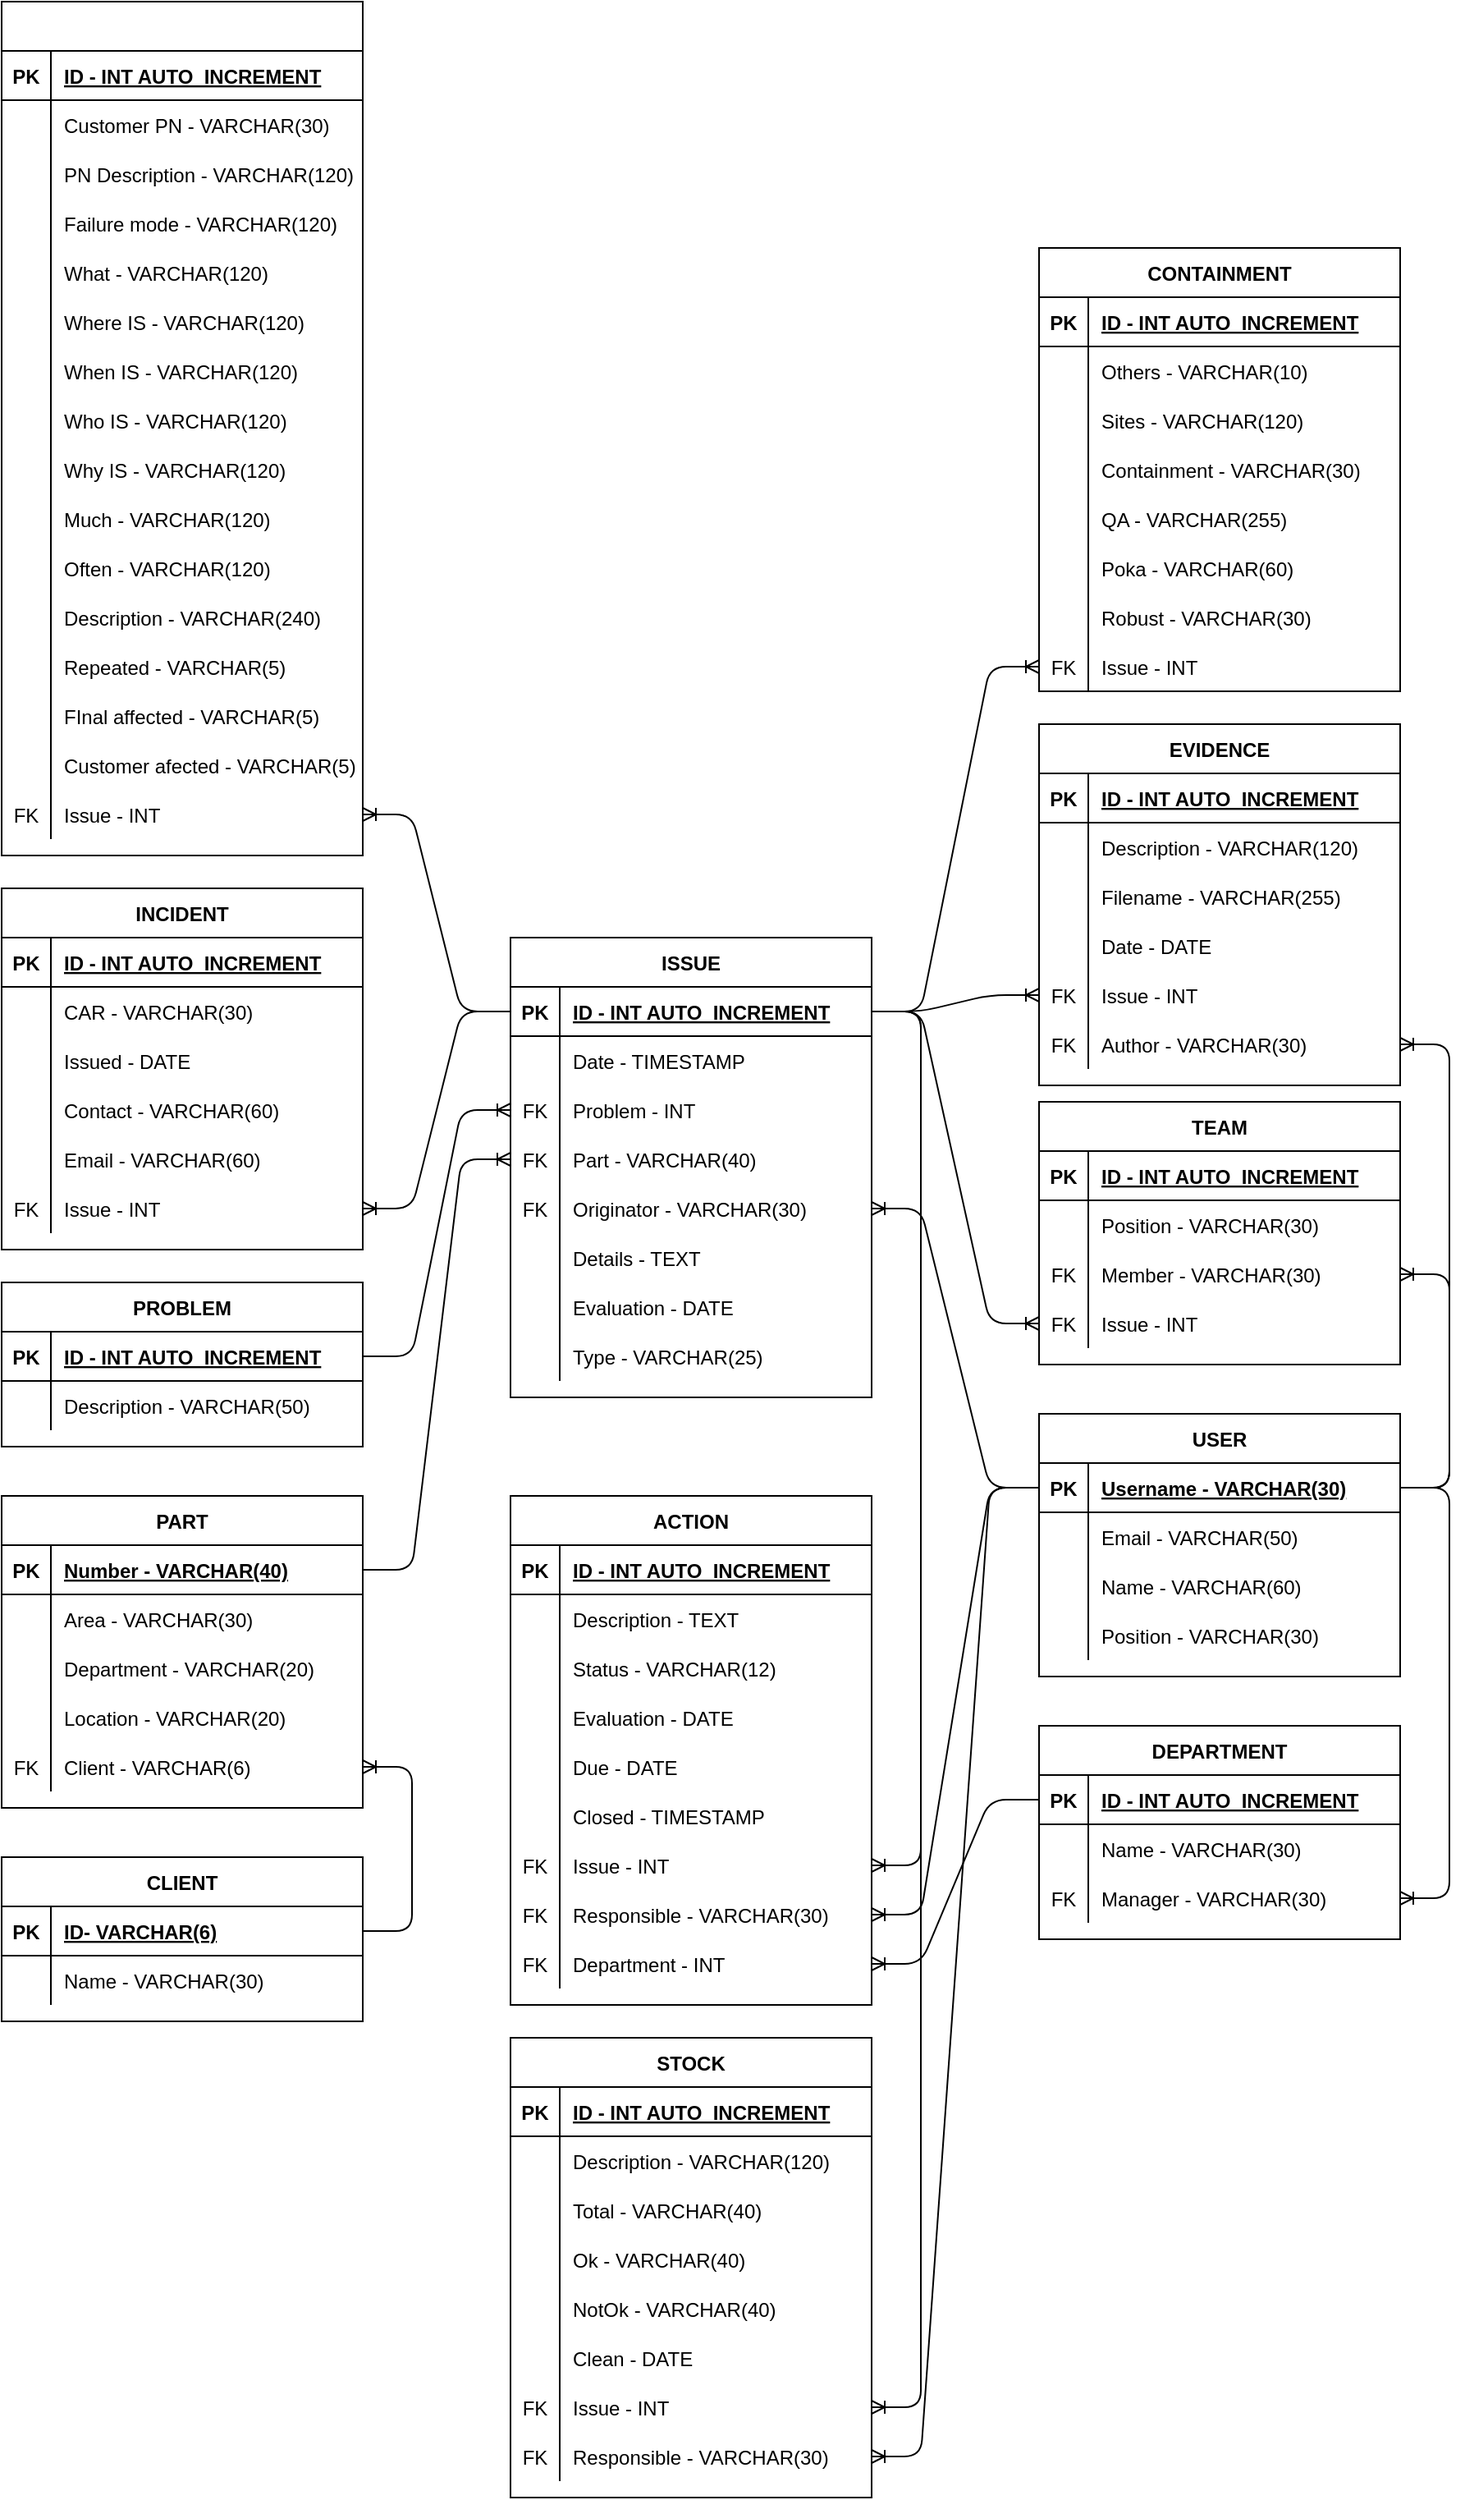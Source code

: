 <mxfile version="15.8.6" type="device"><diagram name="Page-1" id="e56a1550-8fbb-45ad-956c-1786394a9013"><mxGraphModel dx="1504" dy="1531" grid="1" gridSize="10" guides="1" tooltips="1" connect="1" arrows="1" fold="1" page="1" pageScale="1" pageWidth="1100" pageHeight="850" background="none" math="0" shadow="0"><root><mxCell id="0"/><mxCell id="1" parent="0"/><mxCell id="4CRkt8-5WYvdx4Ea6sB2-1" value="CLIENT" style="shape=table;startSize=30;container=1;collapsible=1;childLayout=tableLayout;fixedRows=1;rowLines=0;fontStyle=1;align=center;resizeLast=1;" parent="1" vertex="1"><mxGeometry x="330" y="630" width="220" height="100" as="geometry"/></mxCell><mxCell id="4CRkt8-5WYvdx4Ea6sB2-2" value="" style="shape=partialRectangle;collapsible=0;dropTarget=0;pointerEvents=0;fillColor=none;top=0;left=0;bottom=1;right=0;points=[[0,0.5],[1,0.5]];portConstraint=eastwest;" parent="4CRkt8-5WYvdx4Ea6sB2-1" vertex="1"><mxGeometry y="30" width="220" height="30" as="geometry"/></mxCell><mxCell id="4CRkt8-5WYvdx4Ea6sB2-3" value="PK" style="shape=partialRectangle;connectable=0;fillColor=none;top=0;left=0;bottom=0;right=0;fontStyle=1;overflow=hidden;" parent="4CRkt8-5WYvdx4Ea6sB2-2" vertex="1"><mxGeometry width="30" height="30" as="geometry"><mxRectangle width="30" height="30" as="alternateBounds"/></mxGeometry></mxCell><mxCell id="4CRkt8-5WYvdx4Ea6sB2-4" value="ID- VARCHAR(6)" style="shape=partialRectangle;connectable=0;fillColor=none;top=0;left=0;bottom=0;right=0;align=left;spacingLeft=6;fontStyle=5;overflow=hidden;" parent="4CRkt8-5WYvdx4Ea6sB2-2" vertex="1"><mxGeometry x="30" width="190" height="30" as="geometry"><mxRectangle width="190" height="30" as="alternateBounds"/></mxGeometry></mxCell><mxCell id="4CRkt8-5WYvdx4Ea6sB2-5" value="" style="shape=partialRectangle;collapsible=0;dropTarget=0;pointerEvents=0;fillColor=none;top=0;left=0;bottom=0;right=0;points=[[0,0.5],[1,0.5]];portConstraint=eastwest;" parent="4CRkt8-5WYvdx4Ea6sB2-1" vertex="1"><mxGeometry y="60" width="220" height="30" as="geometry"/></mxCell><mxCell id="4CRkt8-5WYvdx4Ea6sB2-6" value="" style="shape=partialRectangle;connectable=0;fillColor=none;top=0;left=0;bottom=0;right=0;editable=1;overflow=hidden;" parent="4CRkt8-5WYvdx4Ea6sB2-5" vertex="1"><mxGeometry width="30" height="30" as="geometry"><mxRectangle width="30" height="30" as="alternateBounds"/></mxGeometry></mxCell><mxCell id="4CRkt8-5WYvdx4Ea6sB2-7" value="Name - VARCHAR(30)" style="shape=partialRectangle;connectable=0;fillColor=none;top=0;left=0;bottom=0;right=0;align=left;spacingLeft=6;overflow=hidden;" parent="4CRkt8-5WYvdx4Ea6sB2-5" vertex="1"><mxGeometry x="30" width="190" height="30" as="geometry"><mxRectangle width="190" height="30" as="alternateBounds"/></mxGeometry></mxCell><mxCell id="4CRkt8-5WYvdx4Ea6sB2-14" value="PART" style="shape=table;startSize=30;container=1;collapsible=1;childLayout=tableLayout;fixedRows=1;rowLines=0;fontStyle=1;align=center;resizeLast=1;" parent="1" vertex="1"><mxGeometry x="330" y="410" width="220" height="190" as="geometry"/></mxCell><mxCell id="4CRkt8-5WYvdx4Ea6sB2-15" value="" style="shape=partialRectangle;collapsible=0;dropTarget=0;pointerEvents=0;fillColor=none;top=0;left=0;bottom=1;right=0;points=[[0,0.5],[1,0.5]];portConstraint=eastwest;" parent="4CRkt8-5WYvdx4Ea6sB2-14" vertex="1"><mxGeometry y="30" width="220" height="30" as="geometry"/></mxCell><mxCell id="4CRkt8-5WYvdx4Ea6sB2-16" value="PK" style="shape=partialRectangle;connectable=0;fillColor=none;top=0;left=0;bottom=0;right=0;fontStyle=1;overflow=hidden;" parent="4CRkt8-5WYvdx4Ea6sB2-15" vertex="1"><mxGeometry width="30" height="30" as="geometry"><mxRectangle width="30" height="30" as="alternateBounds"/></mxGeometry></mxCell><mxCell id="4CRkt8-5WYvdx4Ea6sB2-17" value="Number - VARCHAR(40)" style="shape=partialRectangle;connectable=0;fillColor=none;top=0;left=0;bottom=0;right=0;align=left;spacingLeft=6;fontStyle=5;overflow=hidden;" parent="4CRkt8-5WYvdx4Ea6sB2-15" vertex="1"><mxGeometry x="30" width="190" height="30" as="geometry"><mxRectangle width="190" height="30" as="alternateBounds"/></mxGeometry></mxCell><mxCell id="4CRkt8-5WYvdx4Ea6sB2-18" value="" style="shape=partialRectangle;collapsible=0;dropTarget=0;pointerEvents=0;fillColor=none;top=0;left=0;bottom=0;right=0;points=[[0,0.5],[1,0.5]];portConstraint=eastwest;" parent="4CRkt8-5WYvdx4Ea6sB2-14" vertex="1"><mxGeometry y="60" width="220" height="30" as="geometry"/></mxCell><mxCell id="4CRkt8-5WYvdx4Ea6sB2-19" value="" style="shape=partialRectangle;connectable=0;fillColor=none;top=0;left=0;bottom=0;right=0;editable=1;overflow=hidden;" parent="4CRkt8-5WYvdx4Ea6sB2-18" vertex="1"><mxGeometry width="30" height="30" as="geometry"><mxRectangle width="30" height="30" as="alternateBounds"/></mxGeometry></mxCell><mxCell id="4CRkt8-5WYvdx4Ea6sB2-20" value="Area - VARCHAR(30)" style="shape=partialRectangle;connectable=0;fillColor=none;top=0;left=0;bottom=0;right=0;align=left;spacingLeft=6;overflow=hidden;" parent="4CRkt8-5WYvdx4Ea6sB2-18" vertex="1"><mxGeometry x="30" width="190" height="30" as="geometry"><mxRectangle width="190" height="30" as="alternateBounds"/></mxGeometry></mxCell><mxCell id="4CRkt8-5WYvdx4Ea6sB2-21" value="" style="shape=partialRectangle;collapsible=0;dropTarget=0;pointerEvents=0;fillColor=none;top=0;left=0;bottom=0;right=0;points=[[0,0.5],[1,0.5]];portConstraint=eastwest;" parent="4CRkt8-5WYvdx4Ea6sB2-14" vertex="1"><mxGeometry y="90" width="220" height="30" as="geometry"/></mxCell><mxCell id="4CRkt8-5WYvdx4Ea6sB2-22" value="" style="shape=partialRectangle;connectable=0;fillColor=none;top=0;left=0;bottom=0;right=0;editable=1;overflow=hidden;" parent="4CRkt8-5WYvdx4Ea6sB2-21" vertex="1"><mxGeometry width="30" height="30" as="geometry"><mxRectangle width="30" height="30" as="alternateBounds"/></mxGeometry></mxCell><mxCell id="4CRkt8-5WYvdx4Ea6sB2-23" value="Department - VARCHAR(20)" style="shape=partialRectangle;connectable=0;fillColor=none;top=0;left=0;bottom=0;right=0;align=left;spacingLeft=6;overflow=hidden;" parent="4CRkt8-5WYvdx4Ea6sB2-21" vertex="1"><mxGeometry x="30" width="190" height="30" as="geometry"><mxRectangle width="190" height="30" as="alternateBounds"/></mxGeometry></mxCell><mxCell id="4CRkt8-5WYvdx4Ea6sB2-24" value="" style="shape=partialRectangle;collapsible=0;dropTarget=0;pointerEvents=0;fillColor=none;top=0;left=0;bottom=0;right=0;points=[[0,0.5],[1,0.5]];portConstraint=eastwest;" parent="4CRkt8-5WYvdx4Ea6sB2-14" vertex="1"><mxGeometry y="120" width="220" height="30" as="geometry"/></mxCell><mxCell id="4CRkt8-5WYvdx4Ea6sB2-25" value="" style="shape=partialRectangle;connectable=0;fillColor=none;top=0;left=0;bottom=0;right=0;editable=1;overflow=hidden;" parent="4CRkt8-5WYvdx4Ea6sB2-24" vertex="1"><mxGeometry width="30" height="30" as="geometry"><mxRectangle width="30" height="30" as="alternateBounds"/></mxGeometry></mxCell><mxCell id="4CRkt8-5WYvdx4Ea6sB2-26" value="Location - VARCHAR(20)" style="shape=partialRectangle;connectable=0;fillColor=none;top=0;left=0;bottom=0;right=0;align=left;spacingLeft=6;overflow=hidden;" parent="4CRkt8-5WYvdx4Ea6sB2-24" vertex="1"><mxGeometry x="30" width="190" height="30" as="geometry"><mxRectangle width="190" height="30" as="alternateBounds"/></mxGeometry></mxCell><mxCell id="4CRkt8-5WYvdx4Ea6sB2-27" value="" style="shape=partialRectangle;collapsible=0;dropTarget=0;pointerEvents=0;fillColor=none;top=0;left=0;bottom=0;right=0;points=[[0,0.5],[1,0.5]];portConstraint=eastwest;" parent="4CRkt8-5WYvdx4Ea6sB2-14" vertex="1"><mxGeometry y="150" width="220" height="30" as="geometry"/></mxCell><mxCell id="4CRkt8-5WYvdx4Ea6sB2-28" value="FK" style="shape=partialRectangle;connectable=0;fillColor=none;top=0;left=0;bottom=0;right=0;fontStyle=0;overflow=hidden;" parent="4CRkt8-5WYvdx4Ea6sB2-27" vertex="1"><mxGeometry width="30" height="30" as="geometry"><mxRectangle width="30" height="30" as="alternateBounds"/></mxGeometry></mxCell><mxCell id="4CRkt8-5WYvdx4Ea6sB2-29" value="Client - VARCHAR(6)" style="shape=partialRectangle;connectable=0;fillColor=none;top=0;left=0;bottom=0;right=0;align=left;spacingLeft=6;fontStyle=0;overflow=hidden;" parent="4CRkt8-5WYvdx4Ea6sB2-27" vertex="1"><mxGeometry x="30" width="190" height="30" as="geometry"><mxRectangle width="190" height="30" as="alternateBounds"/></mxGeometry></mxCell><mxCell id="4CRkt8-5WYvdx4Ea6sB2-30" value="PROBLEM" style="shape=table;startSize=30;container=1;collapsible=1;childLayout=tableLayout;fixedRows=1;rowLines=0;fontStyle=1;align=center;resizeLast=1;" parent="1" vertex="1"><mxGeometry x="330" y="280" width="220" height="100" as="geometry"/></mxCell><mxCell id="4CRkt8-5WYvdx4Ea6sB2-31" value="" style="shape=partialRectangle;collapsible=0;dropTarget=0;pointerEvents=0;fillColor=none;top=0;left=0;bottom=1;right=0;points=[[0,0.5],[1,0.5]];portConstraint=eastwest;" parent="4CRkt8-5WYvdx4Ea6sB2-30" vertex="1"><mxGeometry y="30" width="220" height="30" as="geometry"/></mxCell><mxCell id="4CRkt8-5WYvdx4Ea6sB2-32" value="PK" style="shape=partialRectangle;connectable=0;fillColor=none;top=0;left=0;bottom=0;right=0;fontStyle=1;overflow=hidden;" parent="4CRkt8-5WYvdx4Ea6sB2-31" vertex="1"><mxGeometry width="30" height="30" as="geometry"><mxRectangle width="30" height="30" as="alternateBounds"/></mxGeometry></mxCell><mxCell id="4CRkt8-5WYvdx4Ea6sB2-33" value="ID - INT AUTO_INCREMENT" style="shape=partialRectangle;connectable=0;fillColor=none;top=0;left=0;bottom=0;right=0;align=left;spacingLeft=6;fontStyle=5;overflow=hidden;" parent="4CRkt8-5WYvdx4Ea6sB2-31" vertex="1"><mxGeometry x="30" width="190" height="30" as="geometry"><mxRectangle width="190" height="30" as="alternateBounds"/></mxGeometry></mxCell><mxCell id="4CRkt8-5WYvdx4Ea6sB2-34" value="" style="shape=partialRectangle;collapsible=0;dropTarget=0;pointerEvents=0;fillColor=none;top=0;left=0;bottom=0;right=0;points=[[0,0.5],[1,0.5]];portConstraint=eastwest;" parent="4CRkt8-5WYvdx4Ea6sB2-30" vertex="1"><mxGeometry y="60" width="220" height="30" as="geometry"/></mxCell><mxCell id="4CRkt8-5WYvdx4Ea6sB2-35" value="" style="shape=partialRectangle;connectable=0;fillColor=none;top=0;left=0;bottom=0;right=0;editable=1;overflow=hidden;" parent="4CRkt8-5WYvdx4Ea6sB2-34" vertex="1"><mxGeometry width="30" height="30" as="geometry"><mxRectangle width="30" height="30" as="alternateBounds"/></mxGeometry></mxCell><mxCell id="4CRkt8-5WYvdx4Ea6sB2-36" value="Description - VARCHAR(50)" style="shape=partialRectangle;connectable=0;fillColor=none;top=0;left=0;bottom=0;right=0;align=left;spacingLeft=6;overflow=hidden;" parent="4CRkt8-5WYvdx4Ea6sB2-34" vertex="1"><mxGeometry x="30" width="190" height="30" as="geometry"><mxRectangle width="190" height="30" as="alternateBounds"/></mxGeometry></mxCell><mxCell id="4CRkt8-5WYvdx4Ea6sB2-37" value="ISSUE" style="shape=table;startSize=30;container=1;collapsible=1;childLayout=tableLayout;fixedRows=1;rowLines=0;fontStyle=1;align=center;resizeLast=1;" parent="1" vertex="1"><mxGeometry x="640" y="70" width="220" height="280" as="geometry"/></mxCell><mxCell id="4CRkt8-5WYvdx4Ea6sB2-38" value="" style="shape=partialRectangle;collapsible=0;dropTarget=0;pointerEvents=0;fillColor=none;top=0;left=0;bottom=1;right=0;points=[[0,0.5],[1,0.5]];portConstraint=eastwest;" parent="4CRkt8-5WYvdx4Ea6sB2-37" vertex="1"><mxGeometry y="30" width="220" height="30" as="geometry"/></mxCell><mxCell id="4CRkt8-5WYvdx4Ea6sB2-39" value="PK" style="shape=partialRectangle;connectable=0;fillColor=none;top=0;left=0;bottom=0;right=0;fontStyle=1;overflow=hidden;" parent="4CRkt8-5WYvdx4Ea6sB2-38" vertex="1"><mxGeometry width="30" height="30" as="geometry"><mxRectangle width="30" height="30" as="alternateBounds"/></mxGeometry></mxCell><mxCell id="4CRkt8-5WYvdx4Ea6sB2-40" value="ID - INT AUTO_INCREMENT" style="shape=partialRectangle;connectable=0;fillColor=none;top=0;left=0;bottom=0;right=0;align=left;spacingLeft=6;fontStyle=5;overflow=hidden;" parent="4CRkt8-5WYvdx4Ea6sB2-38" vertex="1"><mxGeometry x="30" width="190" height="30" as="geometry"><mxRectangle width="190" height="30" as="alternateBounds"/></mxGeometry></mxCell><mxCell id="4CRkt8-5WYvdx4Ea6sB2-41" value="" style="shape=partialRectangle;collapsible=0;dropTarget=0;pointerEvents=0;fillColor=none;top=0;left=0;bottom=0;right=0;points=[[0,0.5],[1,0.5]];portConstraint=eastwest;" parent="4CRkt8-5WYvdx4Ea6sB2-37" vertex="1"><mxGeometry y="60" width="220" height="30" as="geometry"/></mxCell><mxCell id="4CRkt8-5WYvdx4Ea6sB2-42" value="" style="shape=partialRectangle;connectable=0;fillColor=none;top=0;left=0;bottom=0;right=0;editable=1;overflow=hidden;" parent="4CRkt8-5WYvdx4Ea6sB2-41" vertex="1"><mxGeometry width="30" height="30" as="geometry"><mxRectangle width="30" height="30" as="alternateBounds"/></mxGeometry></mxCell><mxCell id="4CRkt8-5WYvdx4Ea6sB2-43" value="Date - TIMESTAMP" style="shape=partialRectangle;connectable=0;fillColor=none;top=0;left=0;bottom=0;right=0;align=left;spacingLeft=6;overflow=hidden;" parent="4CRkt8-5WYvdx4Ea6sB2-41" vertex="1"><mxGeometry x="30" width="190" height="30" as="geometry"><mxRectangle width="190" height="30" as="alternateBounds"/></mxGeometry></mxCell><mxCell id="4CRkt8-5WYvdx4Ea6sB2-44" value="" style="shape=partialRectangle;collapsible=0;dropTarget=0;pointerEvents=0;fillColor=none;top=0;left=0;bottom=0;right=0;points=[[0,0.5],[1,0.5]];portConstraint=eastwest;" parent="4CRkt8-5WYvdx4Ea6sB2-37" vertex="1"><mxGeometry y="90" width="220" height="30" as="geometry"/></mxCell><mxCell id="4CRkt8-5WYvdx4Ea6sB2-45" value="FK" style="shape=partialRectangle;connectable=0;fillColor=none;top=0;left=0;bottom=0;right=0;fontStyle=0;overflow=hidden;" parent="4CRkt8-5WYvdx4Ea6sB2-44" vertex="1"><mxGeometry width="30" height="30" as="geometry"><mxRectangle width="30" height="30" as="alternateBounds"/></mxGeometry></mxCell><mxCell id="4CRkt8-5WYvdx4Ea6sB2-46" value="Problem - INT" style="shape=partialRectangle;connectable=0;fillColor=none;top=0;left=0;bottom=0;right=0;align=left;spacingLeft=6;fontStyle=0;overflow=hidden;" parent="4CRkt8-5WYvdx4Ea6sB2-44" vertex="1"><mxGeometry x="30" width="190" height="30" as="geometry"><mxRectangle width="190" height="30" as="alternateBounds"/></mxGeometry></mxCell><mxCell id="4CRkt8-5WYvdx4Ea6sB2-47" value="" style="shape=partialRectangle;collapsible=0;dropTarget=0;pointerEvents=0;fillColor=none;top=0;left=0;bottom=0;right=0;points=[[0,0.5],[1,0.5]];portConstraint=eastwest;" parent="4CRkt8-5WYvdx4Ea6sB2-37" vertex="1"><mxGeometry y="120" width="220" height="30" as="geometry"/></mxCell><mxCell id="4CRkt8-5WYvdx4Ea6sB2-48" value="FK" style="shape=partialRectangle;connectable=0;fillColor=none;top=0;left=0;bottom=0;right=0;fontStyle=0;overflow=hidden;" parent="4CRkt8-5WYvdx4Ea6sB2-47" vertex="1"><mxGeometry width="30" height="30" as="geometry"><mxRectangle width="30" height="30" as="alternateBounds"/></mxGeometry></mxCell><mxCell id="4CRkt8-5WYvdx4Ea6sB2-49" value="Part - VARCHAR(40)" style="shape=partialRectangle;connectable=0;fillColor=none;top=0;left=0;bottom=0;right=0;align=left;spacingLeft=6;fontStyle=0;overflow=hidden;" parent="4CRkt8-5WYvdx4Ea6sB2-47" vertex="1"><mxGeometry x="30" width="190" height="30" as="geometry"><mxRectangle width="190" height="30" as="alternateBounds"/></mxGeometry></mxCell><mxCell id="4CRkt8-5WYvdx4Ea6sB2-116" value="" style="shape=partialRectangle;collapsible=0;dropTarget=0;pointerEvents=0;fillColor=none;top=0;left=0;bottom=0;right=0;points=[[0,0.5],[1,0.5]];portConstraint=eastwest;" parent="4CRkt8-5WYvdx4Ea6sB2-37" vertex="1"><mxGeometry y="150" width="220" height="30" as="geometry"/></mxCell><mxCell id="4CRkt8-5WYvdx4Ea6sB2-117" value="FK" style="shape=partialRectangle;connectable=0;fillColor=none;top=0;left=0;bottom=0;right=0;fontStyle=0;overflow=hidden;" parent="4CRkt8-5WYvdx4Ea6sB2-116" vertex="1"><mxGeometry width="30" height="30" as="geometry"><mxRectangle width="30" height="30" as="alternateBounds"/></mxGeometry></mxCell><mxCell id="4CRkt8-5WYvdx4Ea6sB2-118" value="Originator - VARCHAR(30)" style="shape=partialRectangle;connectable=0;fillColor=none;top=0;left=0;bottom=0;right=0;align=left;spacingLeft=6;fontStyle=0;overflow=hidden;" parent="4CRkt8-5WYvdx4Ea6sB2-116" vertex="1"><mxGeometry x="30" width="190" height="30" as="geometry"><mxRectangle width="190" height="30" as="alternateBounds"/></mxGeometry></mxCell><mxCell id="JbWu4scEo2VldzFOyGvq-1" value="" style="shape=partialRectangle;collapsible=0;dropTarget=0;pointerEvents=0;fillColor=none;top=0;left=0;bottom=0;right=0;points=[[0,0.5],[1,0.5]];portConstraint=eastwest;" parent="4CRkt8-5WYvdx4Ea6sB2-37" vertex="1"><mxGeometry y="180" width="220" height="30" as="geometry"/></mxCell><mxCell id="JbWu4scEo2VldzFOyGvq-2" value="" style="shape=partialRectangle;connectable=0;fillColor=none;top=0;left=0;bottom=0;right=0;editable=1;overflow=hidden;" parent="JbWu4scEo2VldzFOyGvq-1" vertex="1"><mxGeometry width="30" height="30" as="geometry"><mxRectangle width="30" height="30" as="alternateBounds"/></mxGeometry></mxCell><mxCell id="JbWu4scEo2VldzFOyGvq-3" value="Details - TEXT" style="shape=partialRectangle;connectable=0;fillColor=none;top=0;left=0;bottom=0;right=0;align=left;spacingLeft=6;overflow=hidden;" parent="JbWu4scEo2VldzFOyGvq-1" vertex="1"><mxGeometry x="30" width="190" height="30" as="geometry"><mxRectangle width="190" height="30" as="alternateBounds"/></mxGeometry></mxCell><mxCell id="JbWu4scEo2VldzFOyGvq-5" value="" style="shape=partialRectangle;collapsible=0;dropTarget=0;pointerEvents=0;fillColor=none;top=0;left=0;bottom=0;right=0;points=[[0,0.5],[1,0.5]];portConstraint=eastwest;" parent="4CRkt8-5WYvdx4Ea6sB2-37" vertex="1"><mxGeometry y="210" width="220" height="30" as="geometry"/></mxCell><mxCell id="JbWu4scEo2VldzFOyGvq-6" value="" style="shape=partialRectangle;connectable=0;fillColor=none;top=0;left=0;bottom=0;right=0;editable=1;overflow=hidden;" parent="JbWu4scEo2VldzFOyGvq-5" vertex="1"><mxGeometry width="30" height="30" as="geometry"><mxRectangle width="30" height="30" as="alternateBounds"/></mxGeometry></mxCell><mxCell id="JbWu4scEo2VldzFOyGvq-7" value="Evaluation - DATE" style="shape=partialRectangle;connectable=0;fillColor=none;top=0;left=0;bottom=0;right=0;align=left;spacingLeft=6;overflow=hidden;" parent="JbWu4scEo2VldzFOyGvq-5" vertex="1"><mxGeometry x="30" width="190" height="30" as="geometry"><mxRectangle width="190" height="30" as="alternateBounds"/></mxGeometry></mxCell><mxCell id="bLqAIOQeho1n7WZVO-60-1" value="" style="shape=partialRectangle;collapsible=0;dropTarget=0;pointerEvents=0;fillColor=none;top=0;left=0;bottom=0;right=0;points=[[0,0.5],[1,0.5]];portConstraint=eastwest;" parent="4CRkt8-5WYvdx4Ea6sB2-37" vertex="1"><mxGeometry y="240" width="220" height="30" as="geometry"/></mxCell><mxCell id="bLqAIOQeho1n7WZVO-60-2" value="" style="shape=partialRectangle;connectable=0;fillColor=none;top=0;left=0;bottom=0;right=0;editable=1;overflow=hidden;" parent="bLqAIOQeho1n7WZVO-60-1" vertex="1"><mxGeometry width="30" height="30" as="geometry"><mxRectangle width="30" height="30" as="alternateBounds"/></mxGeometry></mxCell><mxCell id="bLqAIOQeho1n7WZVO-60-3" value="Type - VARCHAR(25)" style="shape=partialRectangle;connectable=0;fillColor=none;top=0;left=0;bottom=0;right=0;align=left;spacingLeft=6;overflow=hidden;" parent="bLqAIOQeho1n7WZVO-60-1" vertex="1"><mxGeometry x="30" width="190" height="30" as="geometry"><mxRectangle width="190" height="30" as="alternateBounds"/></mxGeometry></mxCell><mxCell id="4CRkt8-5WYvdx4Ea6sB2-50" value="USER" style="shape=table;startSize=30;container=1;collapsible=1;childLayout=tableLayout;fixedRows=1;rowLines=0;fontStyle=1;align=center;resizeLast=1;" parent="1" vertex="1"><mxGeometry x="962" y="360" width="220" height="160" as="geometry"/></mxCell><mxCell id="4CRkt8-5WYvdx4Ea6sB2-51" value="" style="shape=partialRectangle;collapsible=0;dropTarget=0;pointerEvents=0;fillColor=none;top=0;left=0;bottom=1;right=0;points=[[0,0.5],[1,0.5]];portConstraint=eastwest;" parent="4CRkt8-5WYvdx4Ea6sB2-50" vertex="1"><mxGeometry y="30" width="220" height="30" as="geometry"/></mxCell><mxCell id="4CRkt8-5WYvdx4Ea6sB2-52" value="PK" style="shape=partialRectangle;connectable=0;fillColor=none;top=0;left=0;bottom=0;right=0;fontStyle=1;overflow=hidden;" parent="4CRkt8-5WYvdx4Ea6sB2-51" vertex="1"><mxGeometry width="30" height="30" as="geometry"><mxRectangle width="30" height="30" as="alternateBounds"/></mxGeometry></mxCell><mxCell id="4CRkt8-5WYvdx4Ea6sB2-53" value="Username - VARCHAR(30)" style="shape=partialRectangle;connectable=0;fillColor=none;top=0;left=0;bottom=0;right=0;align=left;spacingLeft=6;fontStyle=5;overflow=hidden;" parent="4CRkt8-5WYvdx4Ea6sB2-51" vertex="1"><mxGeometry x="30" width="190" height="30" as="geometry"><mxRectangle width="190" height="30" as="alternateBounds"/></mxGeometry></mxCell><mxCell id="4CRkt8-5WYvdx4Ea6sB2-54" value="" style="shape=partialRectangle;collapsible=0;dropTarget=0;pointerEvents=0;fillColor=none;top=0;left=0;bottom=0;right=0;points=[[0,0.5],[1,0.5]];portConstraint=eastwest;" parent="4CRkt8-5WYvdx4Ea6sB2-50" vertex="1"><mxGeometry y="60" width="220" height="30" as="geometry"/></mxCell><mxCell id="4CRkt8-5WYvdx4Ea6sB2-55" value="" style="shape=partialRectangle;connectable=0;fillColor=none;top=0;left=0;bottom=0;right=0;editable=1;overflow=hidden;" parent="4CRkt8-5WYvdx4Ea6sB2-54" vertex="1"><mxGeometry width="30" height="30" as="geometry"><mxRectangle width="30" height="30" as="alternateBounds"/></mxGeometry></mxCell><mxCell id="4CRkt8-5WYvdx4Ea6sB2-56" value="Email - VARCHAR(50)" style="shape=partialRectangle;connectable=0;fillColor=none;top=0;left=0;bottom=0;right=0;align=left;spacingLeft=6;overflow=hidden;" parent="4CRkt8-5WYvdx4Ea6sB2-54" vertex="1"><mxGeometry x="30" width="190" height="30" as="geometry"><mxRectangle width="190" height="30" as="alternateBounds"/></mxGeometry></mxCell><mxCell id="4CRkt8-5WYvdx4Ea6sB2-57" value="" style="shape=partialRectangle;collapsible=0;dropTarget=0;pointerEvents=0;fillColor=none;top=0;left=0;bottom=0;right=0;points=[[0,0.5],[1,0.5]];portConstraint=eastwest;" parent="4CRkt8-5WYvdx4Ea6sB2-50" vertex="1"><mxGeometry y="90" width="220" height="30" as="geometry"/></mxCell><mxCell id="4CRkt8-5WYvdx4Ea6sB2-58" value="" style="shape=partialRectangle;connectable=0;fillColor=none;top=0;left=0;bottom=0;right=0;editable=1;overflow=hidden;" parent="4CRkt8-5WYvdx4Ea6sB2-57" vertex="1"><mxGeometry width="30" height="30" as="geometry"><mxRectangle width="30" height="30" as="alternateBounds"/></mxGeometry></mxCell><mxCell id="4CRkt8-5WYvdx4Ea6sB2-59" value="Name - VARCHAR(60)" style="shape=partialRectangle;connectable=0;fillColor=none;top=0;left=0;bottom=0;right=0;align=left;spacingLeft=6;overflow=hidden;" parent="4CRkt8-5WYvdx4Ea6sB2-57" vertex="1"><mxGeometry x="30" width="190" height="30" as="geometry"><mxRectangle width="190" height="30" as="alternateBounds"/></mxGeometry></mxCell><mxCell id="4CRkt8-5WYvdx4Ea6sB2-60" value="" style="shape=partialRectangle;collapsible=0;dropTarget=0;pointerEvents=0;fillColor=none;top=0;left=0;bottom=0;right=0;points=[[0,0.5],[1,0.5]];portConstraint=eastwest;" parent="4CRkt8-5WYvdx4Ea6sB2-50" vertex="1"><mxGeometry y="120" width="220" height="30" as="geometry"/></mxCell><mxCell id="4CRkt8-5WYvdx4Ea6sB2-61" value="" style="shape=partialRectangle;connectable=0;fillColor=none;top=0;left=0;bottom=0;right=0;editable=1;overflow=hidden;" parent="4CRkt8-5WYvdx4Ea6sB2-60" vertex="1"><mxGeometry width="30" height="30" as="geometry"><mxRectangle width="30" height="30" as="alternateBounds"/></mxGeometry></mxCell><mxCell id="4CRkt8-5WYvdx4Ea6sB2-62" value="Position - VARCHAR(30)" style="shape=partialRectangle;connectable=0;fillColor=none;top=0;left=0;bottom=0;right=0;align=left;spacingLeft=6;overflow=hidden;" parent="4CRkt8-5WYvdx4Ea6sB2-60" vertex="1"><mxGeometry x="30" width="190" height="30" as="geometry"><mxRectangle width="190" height="30" as="alternateBounds"/></mxGeometry></mxCell><mxCell id="4CRkt8-5WYvdx4Ea6sB2-66" value="ACTION" style="shape=table;startSize=30;container=1;collapsible=1;childLayout=tableLayout;fixedRows=1;rowLines=0;fontStyle=1;align=center;resizeLast=1;" parent="1" vertex="1"><mxGeometry x="640" y="410" width="220" height="310" as="geometry"/></mxCell><mxCell id="4CRkt8-5WYvdx4Ea6sB2-67" value="" style="shape=partialRectangle;collapsible=0;dropTarget=0;pointerEvents=0;fillColor=none;top=0;left=0;bottom=1;right=0;points=[[0,0.5],[1,0.5]];portConstraint=eastwest;" parent="4CRkt8-5WYvdx4Ea6sB2-66" vertex="1"><mxGeometry y="30" width="220" height="30" as="geometry"/></mxCell><mxCell id="4CRkt8-5WYvdx4Ea6sB2-68" value="PK" style="shape=partialRectangle;connectable=0;fillColor=none;top=0;left=0;bottom=0;right=0;fontStyle=1;overflow=hidden;" parent="4CRkt8-5WYvdx4Ea6sB2-67" vertex="1"><mxGeometry width="30" height="30" as="geometry"><mxRectangle width="30" height="30" as="alternateBounds"/></mxGeometry></mxCell><mxCell id="4CRkt8-5WYvdx4Ea6sB2-69" value="ID - INT AUTO_INCREMENT" style="shape=partialRectangle;connectable=0;fillColor=none;top=0;left=0;bottom=0;right=0;align=left;spacingLeft=6;fontStyle=5;overflow=hidden;" parent="4CRkt8-5WYvdx4Ea6sB2-67" vertex="1"><mxGeometry x="30" width="190" height="30" as="geometry"><mxRectangle width="190" height="30" as="alternateBounds"/></mxGeometry></mxCell><mxCell id="4CRkt8-5WYvdx4Ea6sB2-70" value="" style="shape=partialRectangle;collapsible=0;dropTarget=0;pointerEvents=0;fillColor=none;top=0;left=0;bottom=0;right=0;points=[[0,0.5],[1,0.5]];portConstraint=eastwest;" parent="4CRkt8-5WYvdx4Ea6sB2-66" vertex="1"><mxGeometry y="60" width="220" height="30" as="geometry"/></mxCell><mxCell id="4CRkt8-5WYvdx4Ea6sB2-71" value="" style="shape=partialRectangle;connectable=0;fillColor=none;top=0;left=0;bottom=0;right=0;editable=1;overflow=hidden;" parent="4CRkt8-5WYvdx4Ea6sB2-70" vertex="1"><mxGeometry width="30" height="30" as="geometry"><mxRectangle width="30" height="30" as="alternateBounds"/></mxGeometry></mxCell><mxCell id="4CRkt8-5WYvdx4Ea6sB2-72" value="Description - TEXT" style="shape=partialRectangle;connectable=0;fillColor=none;top=0;left=0;bottom=0;right=0;align=left;spacingLeft=6;overflow=hidden;" parent="4CRkt8-5WYvdx4Ea6sB2-70" vertex="1"><mxGeometry x="30" width="190" height="30" as="geometry"><mxRectangle width="190" height="30" as="alternateBounds"/></mxGeometry></mxCell><mxCell id="4CRkt8-5WYvdx4Ea6sB2-73" value="" style="shape=partialRectangle;collapsible=0;dropTarget=0;pointerEvents=0;fillColor=none;top=0;left=0;bottom=0;right=0;points=[[0,0.5],[1,0.5]];portConstraint=eastwest;" parent="4CRkt8-5WYvdx4Ea6sB2-66" vertex="1"><mxGeometry y="90" width="220" height="30" as="geometry"/></mxCell><mxCell id="4CRkt8-5WYvdx4Ea6sB2-74" value="" style="shape=partialRectangle;connectable=0;fillColor=none;top=0;left=0;bottom=0;right=0;editable=1;overflow=hidden;" parent="4CRkt8-5WYvdx4Ea6sB2-73" vertex="1"><mxGeometry width="30" height="30" as="geometry"><mxRectangle width="30" height="30" as="alternateBounds"/></mxGeometry></mxCell><mxCell id="4CRkt8-5WYvdx4Ea6sB2-75" value="Status - VARCHAR(12)" style="shape=partialRectangle;connectable=0;fillColor=none;top=0;left=0;bottom=0;right=0;align=left;spacingLeft=6;overflow=hidden;" parent="4CRkt8-5WYvdx4Ea6sB2-73" vertex="1"><mxGeometry x="30" width="190" height="30" as="geometry"><mxRectangle width="190" height="30" as="alternateBounds"/></mxGeometry></mxCell><mxCell id="4CRkt8-5WYvdx4Ea6sB2-82" value="" style="shape=partialRectangle;collapsible=0;dropTarget=0;pointerEvents=0;fillColor=none;top=0;left=0;bottom=0;right=0;points=[[0,0.5],[1,0.5]];portConstraint=eastwest;" parent="4CRkt8-5WYvdx4Ea6sB2-66" vertex="1"><mxGeometry y="120" width="220" height="30" as="geometry"/></mxCell><mxCell id="4CRkt8-5WYvdx4Ea6sB2-83" value="" style="shape=partialRectangle;connectable=0;fillColor=none;top=0;left=0;bottom=0;right=0;editable=1;overflow=hidden;" parent="4CRkt8-5WYvdx4Ea6sB2-82" vertex="1"><mxGeometry width="30" height="30" as="geometry"><mxRectangle width="30" height="30" as="alternateBounds"/></mxGeometry></mxCell><mxCell id="4CRkt8-5WYvdx4Ea6sB2-84" value="Evaluation - DATE" style="shape=partialRectangle;connectable=0;fillColor=none;top=0;left=0;bottom=0;right=0;align=left;spacingLeft=6;overflow=hidden;" parent="4CRkt8-5WYvdx4Ea6sB2-82" vertex="1"><mxGeometry x="30" width="190" height="30" as="geometry"><mxRectangle width="190" height="30" as="alternateBounds"/></mxGeometry></mxCell><mxCell id="4CRkt8-5WYvdx4Ea6sB2-76" value="" style="shape=partialRectangle;collapsible=0;dropTarget=0;pointerEvents=0;fillColor=none;top=0;left=0;bottom=0;right=0;points=[[0,0.5],[1,0.5]];portConstraint=eastwest;" parent="4CRkt8-5WYvdx4Ea6sB2-66" vertex="1"><mxGeometry y="150" width="220" height="30" as="geometry"/></mxCell><mxCell id="4CRkt8-5WYvdx4Ea6sB2-77" value="" style="shape=partialRectangle;connectable=0;fillColor=none;top=0;left=0;bottom=0;right=0;editable=1;overflow=hidden;" parent="4CRkt8-5WYvdx4Ea6sB2-76" vertex="1"><mxGeometry width="30" height="30" as="geometry"><mxRectangle width="30" height="30" as="alternateBounds"/></mxGeometry></mxCell><mxCell id="4CRkt8-5WYvdx4Ea6sB2-78" value="Due - DATE" style="shape=partialRectangle;connectable=0;fillColor=none;top=0;left=0;bottom=0;right=0;align=left;spacingLeft=6;overflow=hidden;" parent="4CRkt8-5WYvdx4Ea6sB2-76" vertex="1"><mxGeometry x="30" width="190" height="30" as="geometry"><mxRectangle width="190" height="30" as="alternateBounds"/></mxGeometry></mxCell><mxCell id="4CRkt8-5WYvdx4Ea6sB2-79" value="" style="shape=partialRectangle;collapsible=0;dropTarget=0;pointerEvents=0;fillColor=none;top=0;left=0;bottom=0;right=0;points=[[0,0.5],[1,0.5]];portConstraint=eastwest;" parent="4CRkt8-5WYvdx4Ea6sB2-66" vertex="1"><mxGeometry y="180" width="220" height="30" as="geometry"/></mxCell><mxCell id="4CRkt8-5WYvdx4Ea6sB2-80" value="" style="shape=partialRectangle;connectable=0;fillColor=none;top=0;left=0;bottom=0;right=0;editable=1;overflow=hidden;" parent="4CRkt8-5WYvdx4Ea6sB2-79" vertex="1"><mxGeometry width="30" height="30" as="geometry"><mxRectangle width="30" height="30" as="alternateBounds"/></mxGeometry></mxCell><mxCell id="4CRkt8-5WYvdx4Ea6sB2-81" value="Closed - TIMESTAMP" style="shape=partialRectangle;connectable=0;fillColor=none;top=0;left=0;bottom=0;right=0;align=left;spacingLeft=6;overflow=hidden;" parent="4CRkt8-5WYvdx4Ea6sB2-79" vertex="1"><mxGeometry x="30" width="190" height="30" as="geometry"><mxRectangle width="190" height="30" as="alternateBounds"/></mxGeometry></mxCell><mxCell id="4CRkt8-5WYvdx4Ea6sB2-109" value="" style="shape=partialRectangle;collapsible=0;dropTarget=0;pointerEvents=0;fillColor=none;top=0;left=0;bottom=0;right=0;points=[[0,0.5],[1,0.5]];portConstraint=eastwest;" parent="4CRkt8-5WYvdx4Ea6sB2-66" vertex="1"><mxGeometry y="210" width="220" height="30" as="geometry"/></mxCell><mxCell id="4CRkt8-5WYvdx4Ea6sB2-110" value="FK" style="shape=partialRectangle;connectable=0;fillColor=none;top=0;left=0;bottom=0;right=0;fontStyle=0;overflow=hidden;" parent="4CRkt8-5WYvdx4Ea6sB2-109" vertex="1"><mxGeometry width="30" height="30" as="geometry"><mxRectangle width="30" height="30" as="alternateBounds"/></mxGeometry></mxCell><mxCell id="4CRkt8-5WYvdx4Ea6sB2-111" value="Issue - INT" style="shape=partialRectangle;connectable=0;fillColor=none;top=0;left=0;bottom=0;right=0;align=left;spacingLeft=6;fontStyle=0;overflow=hidden;" parent="4CRkt8-5WYvdx4Ea6sB2-109" vertex="1"><mxGeometry x="30" width="190" height="30" as="geometry"><mxRectangle width="190" height="30" as="alternateBounds"/></mxGeometry></mxCell><mxCell id="4CRkt8-5WYvdx4Ea6sB2-101" value="" style="shape=partialRectangle;collapsible=0;dropTarget=0;pointerEvents=0;fillColor=none;top=0;left=0;bottom=0;right=0;points=[[0,0.5],[1,0.5]];portConstraint=eastwest;" parent="4CRkt8-5WYvdx4Ea6sB2-66" vertex="1"><mxGeometry y="240" width="220" height="30" as="geometry"/></mxCell><mxCell id="4CRkt8-5WYvdx4Ea6sB2-102" value="FK" style="shape=partialRectangle;connectable=0;fillColor=none;top=0;left=0;bottom=0;right=0;fontStyle=0;overflow=hidden;" parent="4CRkt8-5WYvdx4Ea6sB2-101" vertex="1"><mxGeometry width="30" height="30" as="geometry"><mxRectangle width="30" height="30" as="alternateBounds"/></mxGeometry></mxCell><mxCell id="4CRkt8-5WYvdx4Ea6sB2-103" value="Responsible - VARCHAR(30)" style="shape=partialRectangle;connectable=0;fillColor=none;top=0;left=0;bottom=0;right=0;align=left;spacingLeft=6;fontStyle=0;overflow=hidden;" parent="4CRkt8-5WYvdx4Ea6sB2-101" vertex="1"><mxGeometry x="30" width="190" height="30" as="geometry"><mxRectangle width="190" height="30" as="alternateBounds"/></mxGeometry></mxCell><mxCell id="4CRkt8-5WYvdx4Ea6sB2-98" value="" style="shape=partialRectangle;collapsible=0;dropTarget=0;pointerEvents=0;fillColor=none;top=0;left=0;bottom=0;right=0;points=[[0,0.5],[1,0.5]];portConstraint=eastwest;" parent="4CRkt8-5WYvdx4Ea6sB2-66" vertex="1"><mxGeometry y="270" width="220" height="30" as="geometry"/></mxCell><mxCell id="4CRkt8-5WYvdx4Ea6sB2-99" value="FK" style="shape=partialRectangle;connectable=0;fillColor=none;top=0;left=0;bottom=0;right=0;fontStyle=0;overflow=hidden;" parent="4CRkt8-5WYvdx4Ea6sB2-98" vertex="1"><mxGeometry width="30" height="30" as="geometry"><mxRectangle width="30" height="30" as="alternateBounds"/></mxGeometry></mxCell><mxCell id="4CRkt8-5WYvdx4Ea6sB2-100" value="Department - INT" style="shape=partialRectangle;connectable=0;fillColor=none;top=0;left=0;bottom=0;right=0;align=left;spacingLeft=6;fontStyle=0;overflow=hidden;" parent="4CRkt8-5WYvdx4Ea6sB2-98" vertex="1"><mxGeometry x="30" width="190" height="30" as="geometry"><mxRectangle width="190" height="30" as="alternateBounds"/></mxGeometry></mxCell><mxCell id="4CRkt8-5WYvdx4Ea6sB2-85" value="DEPARTMENT" style="shape=table;startSize=30;container=1;collapsible=1;childLayout=tableLayout;fixedRows=1;rowLines=0;fontStyle=1;align=center;resizeLast=1;" parent="1" vertex="1"><mxGeometry x="962" y="550" width="220" height="130" as="geometry"/></mxCell><mxCell id="4CRkt8-5WYvdx4Ea6sB2-86" value="" style="shape=partialRectangle;collapsible=0;dropTarget=0;pointerEvents=0;fillColor=none;top=0;left=0;bottom=1;right=0;points=[[0,0.5],[1,0.5]];portConstraint=eastwest;" parent="4CRkt8-5WYvdx4Ea6sB2-85" vertex="1"><mxGeometry y="30" width="220" height="30" as="geometry"/></mxCell><mxCell id="4CRkt8-5WYvdx4Ea6sB2-87" value="PK" style="shape=partialRectangle;connectable=0;fillColor=none;top=0;left=0;bottom=0;right=0;fontStyle=1;overflow=hidden;" parent="4CRkt8-5WYvdx4Ea6sB2-86" vertex="1"><mxGeometry width="30" height="30" as="geometry"><mxRectangle width="30" height="30" as="alternateBounds"/></mxGeometry></mxCell><mxCell id="4CRkt8-5WYvdx4Ea6sB2-88" value="ID - INT AUTO_INCREMENT" style="shape=partialRectangle;connectable=0;fillColor=none;top=0;left=0;bottom=0;right=0;align=left;spacingLeft=6;fontStyle=5;overflow=hidden;" parent="4CRkt8-5WYvdx4Ea6sB2-86" vertex="1"><mxGeometry x="30" width="190" height="30" as="geometry"><mxRectangle width="190" height="30" as="alternateBounds"/></mxGeometry></mxCell><mxCell id="4CRkt8-5WYvdx4Ea6sB2-89" value="" style="shape=partialRectangle;collapsible=0;dropTarget=0;pointerEvents=0;fillColor=none;top=0;left=0;bottom=0;right=0;points=[[0,0.5],[1,0.5]];portConstraint=eastwest;" parent="4CRkt8-5WYvdx4Ea6sB2-85" vertex="1"><mxGeometry y="60" width="220" height="30" as="geometry"/></mxCell><mxCell id="4CRkt8-5WYvdx4Ea6sB2-90" value="" style="shape=partialRectangle;connectable=0;fillColor=none;top=0;left=0;bottom=0;right=0;editable=1;overflow=hidden;" parent="4CRkt8-5WYvdx4Ea6sB2-89" vertex="1"><mxGeometry width="30" height="30" as="geometry"><mxRectangle width="30" height="30" as="alternateBounds"/></mxGeometry></mxCell><mxCell id="4CRkt8-5WYvdx4Ea6sB2-91" value="Name - VARCHAR(30)" style="shape=partialRectangle;connectable=0;fillColor=none;top=0;left=0;bottom=0;right=0;align=left;spacingLeft=6;overflow=hidden;" parent="4CRkt8-5WYvdx4Ea6sB2-89" vertex="1"><mxGeometry x="30" width="190" height="30" as="geometry"><mxRectangle width="190" height="30" as="alternateBounds"/></mxGeometry></mxCell><mxCell id="4CRkt8-5WYvdx4Ea6sB2-92" value="" style="shape=partialRectangle;collapsible=0;dropTarget=0;pointerEvents=0;fillColor=none;top=0;left=0;bottom=0;right=0;points=[[0,0.5],[1,0.5]];portConstraint=eastwest;" parent="4CRkt8-5WYvdx4Ea6sB2-85" vertex="1"><mxGeometry y="90" width="220" height="30" as="geometry"/></mxCell><mxCell id="4CRkt8-5WYvdx4Ea6sB2-93" value="FK" style="shape=partialRectangle;connectable=0;fillColor=none;top=0;left=0;bottom=0;right=0;fontStyle=0;overflow=hidden;" parent="4CRkt8-5WYvdx4Ea6sB2-92" vertex="1"><mxGeometry width="30" height="30" as="geometry"><mxRectangle width="30" height="30" as="alternateBounds"/></mxGeometry></mxCell><mxCell id="4CRkt8-5WYvdx4Ea6sB2-94" value="Manager - VARCHAR(30)" style="shape=partialRectangle;connectable=0;fillColor=none;top=0;left=0;bottom=0;right=0;align=left;spacingLeft=6;fontStyle=0;overflow=hidden;" parent="4CRkt8-5WYvdx4Ea6sB2-92" vertex="1"><mxGeometry x="30" width="190" height="30" as="geometry"><mxRectangle width="190" height="30" as="alternateBounds"/></mxGeometry></mxCell><mxCell id="4CRkt8-5WYvdx4Ea6sB2-104" value="" style="edgeStyle=entityRelationEdgeStyle;fontSize=12;html=1;endArrow=ERoneToMany;" parent="1" source="4CRkt8-5WYvdx4Ea6sB2-31" target="4CRkt8-5WYvdx4Ea6sB2-44" edge="1"><mxGeometry width="100" height="100" relative="1" as="geometry"><mxPoint x="200" y="340" as="sourcePoint"/><mxPoint x="300" y="240" as="targetPoint"/></mxGeometry></mxCell><mxCell id="4CRkt8-5WYvdx4Ea6sB2-106" value="" style="edgeStyle=entityRelationEdgeStyle;fontSize=12;html=1;endArrow=ERoneToMany;sketch=0;shadow=0;" parent="1" source="4CRkt8-5WYvdx4Ea6sB2-2" target="4CRkt8-5WYvdx4Ea6sB2-27" edge="1"><mxGeometry width="100" height="100" relative="1" as="geometry"><mxPoint x="210" y="300" as="sourcePoint"/><mxPoint x="290" y="500" as="targetPoint"/></mxGeometry></mxCell><mxCell id="4CRkt8-5WYvdx4Ea6sB2-108" value="" style="edgeStyle=entityRelationEdgeStyle;fontSize=12;html=1;endArrow=ERoneToMany;shadow=0;exitX=1;exitY=0.5;exitDx=0;exitDy=0;" parent="1" source="4CRkt8-5WYvdx4Ea6sB2-15" target="4CRkt8-5WYvdx4Ea6sB2-47" edge="1"><mxGeometry width="100" height="100" relative="1" as="geometry"><mxPoint x="580" y="410" as="sourcePoint"/><mxPoint x="680" y="310" as="targetPoint"/></mxGeometry></mxCell><mxCell id="4CRkt8-5WYvdx4Ea6sB2-112" value="" style="edgeStyle=entityRelationEdgeStyle;fontSize=12;html=1;endArrow=ERoneToMany;shadow=0;exitX=1;exitY=0.5;exitDx=0;exitDy=0;entryX=1;entryY=0.5;entryDx=0;entryDy=0;" parent="1" source="4CRkt8-5WYvdx4Ea6sB2-38" target="4CRkt8-5WYvdx4Ea6sB2-109" edge="1"><mxGeometry width="100" height="100" relative="1" as="geometry"><mxPoint x="910" y="280" as="sourcePoint"/><mxPoint x="1010" y="180" as="targetPoint"/></mxGeometry></mxCell><mxCell id="4CRkt8-5WYvdx4Ea6sB2-113" value="" style="edgeStyle=entityRelationEdgeStyle;fontSize=12;html=1;endArrow=ERoneToMany;shadow=0;entryX=1;entryY=0.5;entryDx=0;entryDy=0;exitX=0;exitY=0.5;exitDx=0;exitDy=0;" parent="1" source="4CRkt8-5WYvdx4Ea6sB2-86" target="4CRkt8-5WYvdx4Ea6sB2-98" edge="1"><mxGeometry width="100" height="100" relative="1" as="geometry"><mxPoint x="890" y="780" as="sourcePoint"/><mxPoint x="990" y="680" as="targetPoint"/></mxGeometry></mxCell><mxCell id="4CRkt8-5WYvdx4Ea6sB2-114" value="" style="edgeStyle=entityRelationEdgeStyle;fontSize=12;html=1;endArrow=ERoneToMany;shadow=0;" parent="1" source="4CRkt8-5WYvdx4Ea6sB2-51" target="4CRkt8-5WYvdx4Ea6sB2-101" edge="1"><mxGeometry width="100" height="100" relative="1" as="geometry"><mxPoint x="890" y="520" as="sourcePoint"/><mxPoint x="990" y="420" as="targetPoint"/></mxGeometry></mxCell><mxCell id="4CRkt8-5WYvdx4Ea6sB2-115" value="" style="edgeStyle=entityRelationEdgeStyle;fontSize=12;html=1;endArrow=ERoneToMany;shadow=0;entryX=1;entryY=0.5;entryDx=0;entryDy=0;exitX=1;exitY=0.5;exitDx=0;exitDy=0;" parent="1" source="4CRkt8-5WYvdx4Ea6sB2-51" target="4CRkt8-5WYvdx4Ea6sB2-92" edge="1"><mxGeometry width="100" height="100" relative="1" as="geometry"><mxPoint x="1270" y="470" as="sourcePoint"/><mxPoint x="1320" y="430" as="targetPoint"/></mxGeometry></mxCell><mxCell id="4CRkt8-5WYvdx4Ea6sB2-119" value="" style="edgeStyle=entityRelationEdgeStyle;fontSize=12;html=1;endArrow=ERoneToMany;shadow=0;entryX=1;entryY=0.5;entryDx=0;entryDy=0;" parent="1" source="4CRkt8-5WYvdx4Ea6sB2-51" target="4CRkt8-5WYvdx4Ea6sB2-116" edge="1"><mxGeometry width="100" height="100" relative="1" as="geometry"><mxPoint x="970" y="330" as="sourcePoint"/><mxPoint x="1070" y="230" as="targetPoint"/></mxGeometry></mxCell><mxCell id="bLqAIOQeho1n7WZVO-60-4" value="TEAM" style="shape=table;startSize=30;container=1;collapsible=1;childLayout=tableLayout;fixedRows=1;rowLines=0;fontStyle=1;align=center;resizeLast=1;" parent="1" vertex="1"><mxGeometry x="962" y="170" width="220" height="160" as="geometry"/></mxCell><mxCell id="bLqAIOQeho1n7WZVO-60-5" value="" style="shape=partialRectangle;collapsible=0;dropTarget=0;pointerEvents=0;fillColor=none;top=0;left=0;bottom=1;right=0;points=[[0,0.5],[1,0.5]];portConstraint=eastwest;" parent="bLqAIOQeho1n7WZVO-60-4" vertex="1"><mxGeometry y="30" width="220" height="30" as="geometry"/></mxCell><mxCell id="bLqAIOQeho1n7WZVO-60-6" value="PK" style="shape=partialRectangle;connectable=0;fillColor=none;top=0;left=0;bottom=0;right=0;fontStyle=1;overflow=hidden;" parent="bLqAIOQeho1n7WZVO-60-5" vertex="1"><mxGeometry width="30" height="30" as="geometry"><mxRectangle width="30" height="30" as="alternateBounds"/></mxGeometry></mxCell><mxCell id="bLqAIOQeho1n7WZVO-60-7" value="ID - INT AUTO_INCREMENT" style="shape=partialRectangle;connectable=0;fillColor=none;top=0;left=0;bottom=0;right=0;align=left;spacingLeft=6;fontStyle=5;overflow=hidden;" parent="bLqAIOQeho1n7WZVO-60-5" vertex="1"><mxGeometry x="30" width="190" height="30" as="geometry"><mxRectangle width="190" height="30" as="alternateBounds"/></mxGeometry></mxCell><mxCell id="bLqAIOQeho1n7WZVO-60-8" value="" style="shape=partialRectangle;collapsible=0;dropTarget=0;pointerEvents=0;fillColor=none;top=0;left=0;bottom=0;right=0;points=[[0,0.5],[1,0.5]];portConstraint=eastwest;" parent="bLqAIOQeho1n7WZVO-60-4" vertex="1"><mxGeometry y="60" width="220" height="30" as="geometry"/></mxCell><mxCell id="bLqAIOQeho1n7WZVO-60-9" value="" style="shape=partialRectangle;connectable=0;fillColor=none;top=0;left=0;bottom=0;right=0;editable=1;overflow=hidden;" parent="bLqAIOQeho1n7WZVO-60-8" vertex="1"><mxGeometry width="30" height="30" as="geometry"><mxRectangle width="30" height="30" as="alternateBounds"/></mxGeometry></mxCell><mxCell id="bLqAIOQeho1n7WZVO-60-10" value="Position - VARCHAR(30)" style="shape=partialRectangle;connectable=0;fillColor=none;top=0;left=0;bottom=0;right=0;align=left;spacingLeft=6;overflow=hidden;" parent="bLqAIOQeho1n7WZVO-60-8" vertex="1"><mxGeometry x="30" width="190" height="30" as="geometry"><mxRectangle width="190" height="30" as="alternateBounds"/></mxGeometry></mxCell><mxCell id="bLqAIOQeho1n7WZVO-60-17" value="" style="shape=partialRectangle;collapsible=0;dropTarget=0;pointerEvents=0;fillColor=none;top=0;left=0;bottom=0;right=0;points=[[0,0.5],[1,0.5]];portConstraint=eastwest;" parent="bLqAIOQeho1n7WZVO-60-4" vertex="1"><mxGeometry y="90" width="220" height="30" as="geometry"/></mxCell><mxCell id="bLqAIOQeho1n7WZVO-60-18" value="FK" style="shape=partialRectangle;connectable=0;fillColor=none;top=0;left=0;bottom=0;right=0;fontStyle=0;overflow=hidden;" parent="bLqAIOQeho1n7WZVO-60-17" vertex="1"><mxGeometry width="30" height="30" as="geometry"><mxRectangle width="30" height="30" as="alternateBounds"/></mxGeometry></mxCell><mxCell id="bLqAIOQeho1n7WZVO-60-19" value="Member - VARCHAR(30)" style="shape=partialRectangle;connectable=0;fillColor=none;top=0;left=0;bottom=0;right=0;align=left;spacingLeft=6;fontStyle=0;overflow=hidden;" parent="bLqAIOQeho1n7WZVO-60-17" vertex="1"><mxGeometry x="30" width="190" height="30" as="geometry"><mxRectangle width="190" height="30" as="alternateBounds"/></mxGeometry></mxCell><mxCell id="bLqAIOQeho1n7WZVO-60-20" value="" style="shape=partialRectangle;collapsible=0;dropTarget=0;pointerEvents=0;fillColor=none;top=0;left=0;bottom=0;right=0;points=[[0,0.5],[1,0.5]];portConstraint=eastwest;" parent="bLqAIOQeho1n7WZVO-60-4" vertex="1"><mxGeometry y="120" width="220" height="30" as="geometry"/></mxCell><mxCell id="bLqAIOQeho1n7WZVO-60-21" value="FK" style="shape=partialRectangle;connectable=0;fillColor=none;top=0;left=0;bottom=0;right=0;fontStyle=0;overflow=hidden;" parent="bLqAIOQeho1n7WZVO-60-20" vertex="1"><mxGeometry width="30" height="30" as="geometry"><mxRectangle width="30" height="30" as="alternateBounds"/></mxGeometry></mxCell><mxCell id="bLqAIOQeho1n7WZVO-60-22" value="Issue - INT " style="shape=partialRectangle;connectable=0;fillColor=none;top=0;left=0;bottom=0;right=0;align=left;spacingLeft=6;fontStyle=0;overflow=hidden;" parent="bLqAIOQeho1n7WZVO-60-20" vertex="1"><mxGeometry x="30" width="190" height="30" as="geometry"><mxRectangle width="190" height="30" as="alternateBounds"/></mxGeometry></mxCell><mxCell id="bLqAIOQeho1n7WZVO-60-25" value="" style="edgeStyle=entityRelationEdgeStyle;fontSize=12;html=1;endArrow=ERoneToMany;shadow=0;exitX=1;exitY=0.5;exitDx=0;exitDy=0;entryX=1;entryY=0.5;entryDx=0;entryDy=0;" parent="1" source="4CRkt8-5WYvdx4Ea6sB2-51" target="bLqAIOQeho1n7WZVO-60-17" edge="1"><mxGeometry width="100" height="100" relative="1" as="geometry"><mxPoint x="1270" y="220" as="sourcePoint"/><mxPoint x="1300" y="420" as="targetPoint"/></mxGeometry></mxCell><mxCell id="bLqAIOQeho1n7WZVO-60-26" value="" style="edgeStyle=entityRelationEdgeStyle;fontSize=12;html=1;endArrow=ERoneToMany;shadow=0;exitX=1;exitY=0.5;exitDx=0;exitDy=0;entryX=0;entryY=0.5;entryDx=0;entryDy=0;" parent="1" source="4CRkt8-5WYvdx4Ea6sB2-38" target="bLqAIOQeho1n7WZVO-60-20" edge="1"><mxGeometry width="100" height="100" relative="1" as="geometry"><mxPoint x="870" y="155" as="sourcePoint"/><mxPoint x="870" y="645" as="targetPoint"/></mxGeometry></mxCell><mxCell id="bLqAIOQeho1n7WZVO-60-27" value="INCIDENT" style="shape=table;startSize=30;container=1;collapsible=1;childLayout=tableLayout;fixedRows=1;rowLines=0;fontStyle=1;align=center;resizeLast=1;" parent="1" vertex="1"><mxGeometry x="330" y="40" width="220" height="220" as="geometry"/></mxCell><mxCell id="bLqAIOQeho1n7WZVO-60-28" value="" style="shape=partialRectangle;collapsible=0;dropTarget=0;pointerEvents=0;fillColor=none;top=0;left=0;bottom=1;right=0;points=[[0,0.5],[1,0.5]];portConstraint=eastwest;" parent="bLqAIOQeho1n7WZVO-60-27" vertex="1"><mxGeometry y="30" width="220" height="30" as="geometry"/></mxCell><mxCell id="bLqAIOQeho1n7WZVO-60-29" value="PK" style="shape=partialRectangle;connectable=0;fillColor=none;top=0;left=0;bottom=0;right=0;fontStyle=1;overflow=hidden;" parent="bLqAIOQeho1n7WZVO-60-28" vertex="1"><mxGeometry width="30" height="30" as="geometry"><mxRectangle width="30" height="30" as="alternateBounds"/></mxGeometry></mxCell><mxCell id="bLqAIOQeho1n7WZVO-60-30" value="ID - INT AUTO_INCREMENT" style="shape=partialRectangle;connectable=0;fillColor=none;top=0;left=0;bottom=0;right=0;align=left;spacingLeft=6;fontStyle=5;overflow=hidden;" parent="bLqAIOQeho1n7WZVO-60-28" vertex="1"><mxGeometry x="30" width="190" height="30" as="geometry"><mxRectangle width="190" height="30" as="alternateBounds"/></mxGeometry></mxCell><mxCell id="bLqAIOQeho1n7WZVO-60-31" value="" style="shape=partialRectangle;collapsible=0;dropTarget=0;pointerEvents=0;fillColor=none;top=0;left=0;bottom=0;right=0;points=[[0,0.5],[1,0.5]];portConstraint=eastwest;" parent="bLqAIOQeho1n7WZVO-60-27" vertex="1"><mxGeometry y="60" width="220" height="30" as="geometry"/></mxCell><mxCell id="bLqAIOQeho1n7WZVO-60-32" value="" style="shape=partialRectangle;connectable=0;fillColor=none;top=0;left=0;bottom=0;right=0;editable=1;overflow=hidden;" parent="bLqAIOQeho1n7WZVO-60-31" vertex="1"><mxGeometry width="30" height="30" as="geometry"><mxRectangle width="30" height="30" as="alternateBounds"/></mxGeometry></mxCell><mxCell id="bLqAIOQeho1n7WZVO-60-33" value="CAR - VARCHAR(30)" style="shape=partialRectangle;connectable=0;fillColor=none;top=0;left=0;bottom=0;right=0;align=left;spacingLeft=6;overflow=hidden;" parent="bLqAIOQeho1n7WZVO-60-31" vertex="1"><mxGeometry x="30" width="190" height="30" as="geometry"><mxRectangle width="190" height="30" as="alternateBounds"/></mxGeometry></mxCell><mxCell id="bLqAIOQeho1n7WZVO-60-34" value="" style="shape=partialRectangle;collapsible=0;dropTarget=0;pointerEvents=0;fillColor=none;top=0;left=0;bottom=0;right=0;points=[[0,0.5],[1,0.5]];portConstraint=eastwest;" parent="bLqAIOQeho1n7WZVO-60-27" vertex="1"><mxGeometry y="90" width="220" height="30" as="geometry"/></mxCell><mxCell id="bLqAIOQeho1n7WZVO-60-35" value="" style="shape=partialRectangle;connectable=0;fillColor=none;top=0;left=0;bottom=0;right=0;editable=1;overflow=hidden;" parent="bLqAIOQeho1n7WZVO-60-34" vertex="1"><mxGeometry width="30" height="30" as="geometry"><mxRectangle width="30" height="30" as="alternateBounds"/></mxGeometry></mxCell><mxCell id="bLqAIOQeho1n7WZVO-60-36" value="Issued - DATE" style="shape=partialRectangle;connectable=0;fillColor=none;top=0;left=0;bottom=0;right=0;align=left;spacingLeft=6;overflow=hidden;" parent="bLqAIOQeho1n7WZVO-60-34" vertex="1"><mxGeometry x="30" width="190" height="30" as="geometry"><mxRectangle width="190" height="30" as="alternateBounds"/></mxGeometry></mxCell><mxCell id="bLqAIOQeho1n7WZVO-60-37" value="" style="shape=partialRectangle;collapsible=0;dropTarget=0;pointerEvents=0;fillColor=none;top=0;left=0;bottom=0;right=0;points=[[0,0.5],[1,0.5]];portConstraint=eastwest;" parent="bLqAIOQeho1n7WZVO-60-27" vertex="1"><mxGeometry y="120" width="220" height="30" as="geometry"/></mxCell><mxCell id="bLqAIOQeho1n7WZVO-60-38" value="" style="shape=partialRectangle;connectable=0;fillColor=none;top=0;left=0;bottom=0;right=0;editable=1;overflow=hidden;" parent="bLqAIOQeho1n7WZVO-60-37" vertex="1"><mxGeometry width="30" height="30" as="geometry"><mxRectangle width="30" height="30" as="alternateBounds"/></mxGeometry></mxCell><mxCell id="bLqAIOQeho1n7WZVO-60-39" value="Contact - VARCHAR(60)" style="shape=partialRectangle;connectable=0;fillColor=none;top=0;left=0;bottom=0;right=0;align=left;spacingLeft=6;overflow=hidden;" parent="bLqAIOQeho1n7WZVO-60-37" vertex="1"><mxGeometry x="30" width="190" height="30" as="geometry"><mxRectangle width="190" height="30" as="alternateBounds"/></mxGeometry></mxCell><mxCell id="bLqAIOQeho1n7WZVO-60-40" value="" style="shape=partialRectangle;collapsible=0;dropTarget=0;pointerEvents=0;fillColor=none;top=0;left=0;bottom=0;right=0;points=[[0,0.5],[1,0.5]];portConstraint=eastwest;" parent="bLqAIOQeho1n7WZVO-60-27" vertex="1"><mxGeometry y="150" width="220" height="30" as="geometry"/></mxCell><mxCell id="bLqAIOQeho1n7WZVO-60-41" value="" style="shape=partialRectangle;connectable=0;fillColor=none;top=0;left=0;bottom=0;right=0;editable=1;overflow=hidden;" parent="bLqAIOQeho1n7WZVO-60-40" vertex="1"><mxGeometry width="30" height="30" as="geometry"><mxRectangle width="30" height="30" as="alternateBounds"/></mxGeometry></mxCell><mxCell id="bLqAIOQeho1n7WZVO-60-42" value="Email - VARCHAR(60)" style="shape=partialRectangle;connectable=0;fillColor=none;top=0;left=0;bottom=0;right=0;align=left;spacingLeft=6;overflow=hidden;" parent="bLqAIOQeho1n7WZVO-60-40" vertex="1"><mxGeometry x="30" width="190" height="30" as="geometry"><mxRectangle width="190" height="30" as="alternateBounds"/></mxGeometry></mxCell><mxCell id="bLqAIOQeho1n7WZVO-60-43" value="" style="shape=partialRectangle;collapsible=0;dropTarget=0;pointerEvents=0;fillColor=none;top=0;left=0;bottom=0;right=0;points=[[0,0.5],[1,0.5]];portConstraint=eastwest;" parent="bLqAIOQeho1n7WZVO-60-27" vertex="1"><mxGeometry y="180" width="220" height="30" as="geometry"/></mxCell><mxCell id="bLqAIOQeho1n7WZVO-60-44" value="FK" style="shape=partialRectangle;connectable=0;fillColor=none;top=0;left=0;bottom=0;right=0;fontStyle=0;overflow=hidden;" parent="bLqAIOQeho1n7WZVO-60-43" vertex="1"><mxGeometry width="30" height="30" as="geometry"><mxRectangle width="30" height="30" as="alternateBounds"/></mxGeometry></mxCell><mxCell id="bLqAIOQeho1n7WZVO-60-45" value="Issue - INT" style="shape=partialRectangle;connectable=0;fillColor=none;top=0;left=0;bottom=0;right=0;align=left;spacingLeft=6;fontStyle=0;overflow=hidden;" parent="bLqAIOQeho1n7WZVO-60-43" vertex="1"><mxGeometry x="30" width="190" height="30" as="geometry"><mxRectangle width="190" height="30" as="alternateBounds"/></mxGeometry></mxCell><mxCell id="bLqAIOQeho1n7WZVO-60-46" value="" style="edgeStyle=entityRelationEdgeStyle;fontSize=12;html=1;endArrow=ERoneToMany;shadow=0;exitX=0;exitY=0.5;exitDx=0;exitDy=0;entryX=1;entryY=0.5;entryDx=0;entryDy=0;" parent="1" source="4CRkt8-5WYvdx4Ea6sB2-38" target="bLqAIOQeho1n7WZVO-60-43" edge="1"><mxGeometry width="100" height="100" relative="1" as="geometry"><mxPoint x="560" y="465" as="sourcePoint"/><mxPoint x="650" y="185" as="targetPoint"/></mxGeometry></mxCell><mxCell id="KALnnPhzO_8n9FtwiO47-1" value="" style="shape=table;startSize=30;container=1;collapsible=1;childLayout=tableLayout;fixedRows=1;rowLines=0;fontStyle=1;align=center;resizeLast=1;" parent="1" vertex="1"><mxGeometry x="330" y="-500" width="220" height="520" as="geometry"/></mxCell><mxCell id="KALnnPhzO_8n9FtwiO47-2" value="" style="shape=partialRectangle;collapsible=0;dropTarget=0;pointerEvents=0;fillColor=none;top=0;left=0;bottom=1;right=0;points=[[0,0.5],[1,0.5]];portConstraint=eastwest;" parent="KALnnPhzO_8n9FtwiO47-1" vertex="1"><mxGeometry y="30" width="220" height="30" as="geometry"/></mxCell><mxCell id="KALnnPhzO_8n9FtwiO47-3" value="PK" style="shape=partialRectangle;connectable=0;fillColor=none;top=0;left=0;bottom=0;right=0;fontStyle=1;overflow=hidden;" parent="KALnnPhzO_8n9FtwiO47-2" vertex="1"><mxGeometry width="30" height="30" as="geometry"><mxRectangle width="30" height="30" as="alternateBounds"/></mxGeometry></mxCell><mxCell id="KALnnPhzO_8n9FtwiO47-4" value="ID - INT AUTO_INCREMENT" style="shape=partialRectangle;connectable=0;fillColor=none;top=0;left=0;bottom=0;right=0;align=left;spacingLeft=6;fontStyle=5;overflow=hidden;" parent="KALnnPhzO_8n9FtwiO47-2" vertex="1"><mxGeometry x="30" width="190" height="30" as="geometry"><mxRectangle width="190" height="30" as="alternateBounds"/></mxGeometry></mxCell><mxCell id="KALnnPhzO_8n9FtwiO47-5" value="" style="shape=partialRectangle;collapsible=0;dropTarget=0;pointerEvents=0;fillColor=none;top=0;left=0;bottom=0;right=0;points=[[0,0.5],[1,0.5]];portConstraint=eastwest;" parent="KALnnPhzO_8n9FtwiO47-1" vertex="1"><mxGeometry y="60" width="220" height="30" as="geometry"/></mxCell><mxCell id="KALnnPhzO_8n9FtwiO47-6" value="" style="shape=partialRectangle;connectable=0;fillColor=none;top=0;left=0;bottom=0;right=0;editable=1;overflow=hidden;" parent="KALnnPhzO_8n9FtwiO47-5" vertex="1"><mxGeometry width="30" height="30" as="geometry"><mxRectangle width="30" height="30" as="alternateBounds"/></mxGeometry></mxCell><mxCell id="KALnnPhzO_8n9FtwiO47-7" value="Customer PN - VARCHAR(30)" style="shape=partialRectangle;connectable=0;fillColor=none;top=0;left=0;bottom=0;right=0;align=left;spacingLeft=6;overflow=hidden;" parent="KALnnPhzO_8n9FtwiO47-5" vertex="1"><mxGeometry x="30" width="190" height="30" as="geometry"><mxRectangle width="190" height="30" as="alternateBounds"/></mxGeometry></mxCell><mxCell id="KALnnPhzO_8n9FtwiO47-8" value="" style="shape=partialRectangle;collapsible=0;dropTarget=0;pointerEvents=0;fillColor=none;top=0;left=0;bottom=0;right=0;points=[[0,0.5],[1,0.5]];portConstraint=eastwest;" parent="KALnnPhzO_8n9FtwiO47-1" vertex="1"><mxGeometry y="90" width="220" height="30" as="geometry"/></mxCell><mxCell id="KALnnPhzO_8n9FtwiO47-9" value="" style="shape=partialRectangle;connectable=0;fillColor=none;top=0;left=0;bottom=0;right=0;fontStyle=0;overflow=hidden;" parent="KALnnPhzO_8n9FtwiO47-8" vertex="1"><mxGeometry width="30" height="30" as="geometry"><mxRectangle width="30" height="30" as="alternateBounds"/></mxGeometry></mxCell><mxCell id="KALnnPhzO_8n9FtwiO47-10" value="PN Description - VARCHAR(120)" style="shape=partialRectangle;connectable=0;fillColor=none;top=0;left=0;bottom=0;right=0;align=left;spacingLeft=6;fontStyle=0;overflow=hidden;" parent="KALnnPhzO_8n9FtwiO47-8" vertex="1"><mxGeometry x="30" width="190" height="30" as="geometry"><mxRectangle width="190" height="30" as="alternateBounds"/></mxGeometry></mxCell><mxCell id="KALnnPhzO_8n9FtwiO47-11" value="" style="shape=partialRectangle;collapsible=0;dropTarget=0;pointerEvents=0;fillColor=none;top=0;left=0;bottom=0;right=0;points=[[0,0.5],[1,0.5]];portConstraint=eastwest;" parent="KALnnPhzO_8n9FtwiO47-1" vertex="1"><mxGeometry y="120" width="220" height="30" as="geometry"/></mxCell><mxCell id="KALnnPhzO_8n9FtwiO47-12" value="" style="shape=partialRectangle;connectable=0;fillColor=none;top=0;left=0;bottom=0;right=0;fontStyle=0;overflow=hidden;" parent="KALnnPhzO_8n9FtwiO47-11" vertex="1"><mxGeometry width="30" height="30" as="geometry"><mxRectangle width="30" height="30" as="alternateBounds"/></mxGeometry></mxCell><mxCell id="KALnnPhzO_8n9FtwiO47-13" value="Failure mode - VARCHAR(120)" style="shape=partialRectangle;connectable=0;fillColor=none;top=0;left=0;bottom=0;right=0;align=left;spacingLeft=6;fontStyle=0;overflow=hidden;" parent="KALnnPhzO_8n9FtwiO47-11" vertex="1"><mxGeometry x="30" width="190" height="30" as="geometry"><mxRectangle width="190" height="30" as="alternateBounds"/></mxGeometry></mxCell><mxCell id="KALnnPhzO_8n9FtwiO47-17" value="" style="shape=partialRectangle;collapsible=0;dropTarget=0;pointerEvents=0;fillColor=none;top=0;left=0;bottom=0;right=0;points=[[0,0.5],[1,0.5]];portConstraint=eastwest;" parent="KALnnPhzO_8n9FtwiO47-1" vertex="1"><mxGeometry y="150" width="220" height="30" as="geometry"/></mxCell><mxCell id="KALnnPhzO_8n9FtwiO47-18" value="" style="shape=partialRectangle;connectable=0;fillColor=none;top=0;left=0;bottom=0;right=0;editable=1;overflow=hidden;" parent="KALnnPhzO_8n9FtwiO47-17" vertex="1"><mxGeometry width="30" height="30" as="geometry"><mxRectangle width="30" height="30" as="alternateBounds"/></mxGeometry></mxCell><mxCell id="KALnnPhzO_8n9FtwiO47-19" value="What - VARCHAR(120)" style="shape=partialRectangle;connectable=0;fillColor=none;top=0;left=0;bottom=0;right=0;align=left;spacingLeft=6;overflow=hidden;" parent="KALnnPhzO_8n9FtwiO47-17" vertex="1"><mxGeometry x="30" width="190" height="30" as="geometry"><mxRectangle width="190" height="30" as="alternateBounds"/></mxGeometry></mxCell><mxCell id="KALnnPhzO_8n9FtwiO47-20" value="" style="shape=partialRectangle;collapsible=0;dropTarget=0;pointerEvents=0;fillColor=none;top=0;left=0;bottom=0;right=0;points=[[0,0.5],[1,0.5]];portConstraint=eastwest;" parent="KALnnPhzO_8n9FtwiO47-1" vertex="1"><mxGeometry y="180" width="220" height="30" as="geometry"/></mxCell><mxCell id="KALnnPhzO_8n9FtwiO47-21" value="" style="shape=partialRectangle;connectable=0;fillColor=none;top=0;left=0;bottom=0;right=0;editable=1;overflow=hidden;" parent="KALnnPhzO_8n9FtwiO47-20" vertex="1"><mxGeometry width="30" height="30" as="geometry"><mxRectangle width="30" height="30" as="alternateBounds"/></mxGeometry></mxCell><mxCell id="KALnnPhzO_8n9FtwiO47-22" value="Where IS - VARCHAR(120)" style="shape=partialRectangle;connectable=0;fillColor=none;top=0;left=0;bottom=0;right=0;align=left;spacingLeft=6;overflow=hidden;" parent="KALnnPhzO_8n9FtwiO47-20" vertex="1"><mxGeometry x="30" width="190" height="30" as="geometry"><mxRectangle width="190" height="30" as="alternateBounds"/></mxGeometry></mxCell><mxCell id="KALnnPhzO_8n9FtwiO47-23" value="" style="shape=partialRectangle;collapsible=0;dropTarget=0;pointerEvents=0;fillColor=none;top=0;left=0;bottom=0;right=0;points=[[0,0.5],[1,0.5]];portConstraint=eastwest;" parent="KALnnPhzO_8n9FtwiO47-1" vertex="1"><mxGeometry y="210" width="220" height="30" as="geometry"/></mxCell><mxCell id="KALnnPhzO_8n9FtwiO47-24" value="" style="shape=partialRectangle;connectable=0;fillColor=none;top=0;left=0;bottom=0;right=0;editable=1;overflow=hidden;" parent="KALnnPhzO_8n9FtwiO47-23" vertex="1"><mxGeometry width="30" height="30" as="geometry"><mxRectangle width="30" height="30" as="alternateBounds"/></mxGeometry></mxCell><mxCell id="KALnnPhzO_8n9FtwiO47-25" value="When IS - VARCHAR(120)" style="shape=partialRectangle;connectable=0;fillColor=none;top=0;left=0;bottom=0;right=0;align=left;spacingLeft=6;overflow=hidden;" parent="KALnnPhzO_8n9FtwiO47-23" vertex="1"><mxGeometry x="30" width="190" height="30" as="geometry"><mxRectangle width="190" height="30" as="alternateBounds"/></mxGeometry></mxCell><mxCell id="KALnnPhzO_8n9FtwiO47-32" value="" style="shape=partialRectangle;collapsible=0;dropTarget=0;pointerEvents=0;fillColor=none;top=0;left=0;bottom=0;right=0;points=[[0,0.5],[1,0.5]];portConstraint=eastwest;" parent="KALnnPhzO_8n9FtwiO47-1" vertex="1"><mxGeometry y="240" width="220" height="30" as="geometry"/></mxCell><mxCell id="KALnnPhzO_8n9FtwiO47-33" value="" style="shape=partialRectangle;connectable=0;fillColor=none;top=0;left=0;bottom=0;right=0;editable=1;overflow=hidden;" parent="KALnnPhzO_8n9FtwiO47-32" vertex="1"><mxGeometry width="30" height="30" as="geometry"><mxRectangle width="30" height="30" as="alternateBounds"/></mxGeometry></mxCell><mxCell id="KALnnPhzO_8n9FtwiO47-34" value="Who IS - VARCHAR(120)" style="shape=partialRectangle;connectable=0;fillColor=none;top=0;left=0;bottom=0;right=0;align=left;spacingLeft=6;overflow=hidden;" parent="KALnnPhzO_8n9FtwiO47-32" vertex="1"><mxGeometry x="30" width="190" height="30" as="geometry"><mxRectangle width="190" height="30" as="alternateBounds"/></mxGeometry></mxCell><mxCell id="KALnnPhzO_8n9FtwiO47-38" value="" style="shape=partialRectangle;collapsible=0;dropTarget=0;pointerEvents=0;fillColor=none;top=0;left=0;bottom=0;right=0;points=[[0,0.5],[1,0.5]];portConstraint=eastwest;" parent="KALnnPhzO_8n9FtwiO47-1" vertex="1"><mxGeometry y="270" width="220" height="30" as="geometry"/></mxCell><mxCell id="KALnnPhzO_8n9FtwiO47-39" value="" style="shape=partialRectangle;connectable=0;fillColor=none;top=0;left=0;bottom=0;right=0;editable=1;overflow=hidden;" parent="KALnnPhzO_8n9FtwiO47-38" vertex="1"><mxGeometry width="30" height="30" as="geometry"><mxRectangle width="30" height="30" as="alternateBounds"/></mxGeometry></mxCell><mxCell id="KALnnPhzO_8n9FtwiO47-40" value="Why IS - VARCHAR(120)" style="shape=partialRectangle;connectable=0;fillColor=none;top=0;left=0;bottom=0;right=0;align=left;spacingLeft=6;overflow=hidden;" parent="KALnnPhzO_8n9FtwiO47-38" vertex="1"><mxGeometry x="30" width="190" height="30" as="geometry"><mxRectangle width="190" height="30" as="alternateBounds"/></mxGeometry></mxCell><mxCell id="KALnnPhzO_8n9FtwiO47-35" value="" style="shape=partialRectangle;collapsible=0;dropTarget=0;pointerEvents=0;fillColor=none;top=0;left=0;bottom=0;right=0;points=[[0,0.5],[1,0.5]];portConstraint=eastwest;" parent="KALnnPhzO_8n9FtwiO47-1" vertex="1"><mxGeometry y="300" width="220" height="30" as="geometry"/></mxCell><mxCell id="KALnnPhzO_8n9FtwiO47-36" value="" style="shape=partialRectangle;connectable=0;fillColor=none;top=0;left=0;bottom=0;right=0;editable=1;overflow=hidden;" parent="KALnnPhzO_8n9FtwiO47-35" vertex="1"><mxGeometry width="30" height="30" as="geometry"><mxRectangle width="30" height="30" as="alternateBounds"/></mxGeometry></mxCell><mxCell id="KALnnPhzO_8n9FtwiO47-37" value="Much - VARCHAR(120)" style="shape=partialRectangle;connectable=0;fillColor=none;top=0;left=0;bottom=0;right=0;align=left;spacingLeft=6;overflow=hidden;" parent="KALnnPhzO_8n9FtwiO47-35" vertex="1"><mxGeometry x="30" width="190" height="30" as="geometry"><mxRectangle width="190" height="30" as="alternateBounds"/></mxGeometry></mxCell><mxCell id="KALnnPhzO_8n9FtwiO47-26" value="" style="shape=partialRectangle;collapsible=0;dropTarget=0;pointerEvents=0;fillColor=none;top=0;left=0;bottom=0;right=0;points=[[0,0.5],[1,0.5]];portConstraint=eastwest;" parent="KALnnPhzO_8n9FtwiO47-1" vertex="1"><mxGeometry y="330" width="220" height="30" as="geometry"/></mxCell><mxCell id="KALnnPhzO_8n9FtwiO47-27" value="" style="shape=partialRectangle;connectable=0;fillColor=none;top=0;left=0;bottom=0;right=0;editable=1;overflow=hidden;" parent="KALnnPhzO_8n9FtwiO47-26" vertex="1"><mxGeometry width="30" height="30" as="geometry"><mxRectangle width="30" height="30" as="alternateBounds"/></mxGeometry></mxCell><mxCell id="KALnnPhzO_8n9FtwiO47-28" value="Often - VARCHAR(120)" style="shape=partialRectangle;connectable=0;fillColor=none;top=0;left=0;bottom=0;right=0;align=left;spacingLeft=6;overflow=hidden;" parent="KALnnPhzO_8n9FtwiO47-26" vertex="1"><mxGeometry x="30" width="190" height="30" as="geometry"><mxRectangle width="190" height="30" as="alternateBounds"/></mxGeometry></mxCell><mxCell id="KALnnPhzO_8n9FtwiO47-29" value="" style="shape=partialRectangle;collapsible=0;dropTarget=0;pointerEvents=0;fillColor=none;top=0;left=0;bottom=0;right=0;points=[[0,0.5],[1,0.5]];portConstraint=eastwest;" parent="KALnnPhzO_8n9FtwiO47-1" vertex="1"><mxGeometry y="360" width="220" height="30" as="geometry"/></mxCell><mxCell id="KALnnPhzO_8n9FtwiO47-30" value="" style="shape=partialRectangle;connectable=0;fillColor=none;top=0;left=0;bottom=0;right=0;editable=1;overflow=hidden;" parent="KALnnPhzO_8n9FtwiO47-29" vertex="1"><mxGeometry width="30" height="30" as="geometry"><mxRectangle width="30" height="30" as="alternateBounds"/></mxGeometry></mxCell><mxCell id="KALnnPhzO_8n9FtwiO47-31" value="Description - VARCHAR(240)" style="shape=partialRectangle;connectable=0;fillColor=none;top=0;left=0;bottom=0;right=0;align=left;spacingLeft=6;overflow=hidden;" parent="KALnnPhzO_8n9FtwiO47-29" vertex="1"><mxGeometry x="30" width="190" height="30" as="geometry"><mxRectangle width="190" height="30" as="alternateBounds"/></mxGeometry></mxCell><mxCell id="KALnnPhzO_8n9FtwiO47-41" value="" style="shape=partialRectangle;collapsible=0;dropTarget=0;pointerEvents=0;fillColor=none;top=0;left=0;bottom=0;right=0;points=[[0,0.5],[1,0.5]];portConstraint=eastwest;" parent="KALnnPhzO_8n9FtwiO47-1" vertex="1"><mxGeometry y="390" width="220" height="30" as="geometry"/></mxCell><mxCell id="KALnnPhzO_8n9FtwiO47-42" value="" style="shape=partialRectangle;connectable=0;fillColor=none;top=0;left=0;bottom=0;right=0;editable=1;overflow=hidden;" parent="KALnnPhzO_8n9FtwiO47-41" vertex="1"><mxGeometry width="30" height="30" as="geometry"><mxRectangle width="30" height="30" as="alternateBounds"/></mxGeometry></mxCell><mxCell id="KALnnPhzO_8n9FtwiO47-43" value="Repeated - VARCHAR(5)" style="shape=partialRectangle;connectable=0;fillColor=none;top=0;left=0;bottom=0;right=0;align=left;spacingLeft=6;overflow=hidden;" parent="KALnnPhzO_8n9FtwiO47-41" vertex="1"><mxGeometry x="30" width="190" height="30" as="geometry"><mxRectangle width="190" height="30" as="alternateBounds"/></mxGeometry></mxCell><mxCell id="KALnnPhzO_8n9FtwiO47-44" value="" style="shape=partialRectangle;collapsible=0;dropTarget=0;pointerEvents=0;fillColor=none;top=0;left=0;bottom=0;right=0;points=[[0,0.5],[1,0.5]];portConstraint=eastwest;" parent="KALnnPhzO_8n9FtwiO47-1" vertex="1"><mxGeometry y="420" width="220" height="30" as="geometry"/></mxCell><mxCell id="KALnnPhzO_8n9FtwiO47-45" value="" style="shape=partialRectangle;connectable=0;fillColor=none;top=0;left=0;bottom=0;right=0;editable=1;overflow=hidden;" parent="KALnnPhzO_8n9FtwiO47-44" vertex="1"><mxGeometry width="30" height="30" as="geometry"><mxRectangle width="30" height="30" as="alternateBounds"/></mxGeometry></mxCell><mxCell id="KALnnPhzO_8n9FtwiO47-46" value="FInal affected - VARCHAR(5)" style="shape=partialRectangle;connectable=0;fillColor=none;top=0;left=0;bottom=0;right=0;align=left;spacingLeft=6;overflow=hidden;" parent="KALnnPhzO_8n9FtwiO47-44" vertex="1"><mxGeometry x="30" width="190" height="30" as="geometry"><mxRectangle width="190" height="30" as="alternateBounds"/></mxGeometry></mxCell><mxCell id="KALnnPhzO_8n9FtwiO47-47" value="" style="shape=partialRectangle;collapsible=0;dropTarget=0;pointerEvents=0;fillColor=none;top=0;left=0;bottom=0;right=0;points=[[0,0.5],[1,0.5]];portConstraint=eastwest;" parent="KALnnPhzO_8n9FtwiO47-1" vertex="1"><mxGeometry y="450" width="220" height="30" as="geometry"/></mxCell><mxCell id="KALnnPhzO_8n9FtwiO47-48" value="" style="shape=partialRectangle;connectable=0;fillColor=none;top=0;left=0;bottom=0;right=0;editable=1;overflow=hidden;" parent="KALnnPhzO_8n9FtwiO47-47" vertex="1"><mxGeometry width="30" height="30" as="geometry"><mxRectangle width="30" height="30" as="alternateBounds"/></mxGeometry></mxCell><mxCell id="KALnnPhzO_8n9FtwiO47-49" value="Customer afected - VARCHAR(5)" style="shape=partialRectangle;connectable=0;fillColor=none;top=0;left=0;bottom=0;right=0;align=left;spacingLeft=6;overflow=hidden;" parent="KALnnPhzO_8n9FtwiO47-47" vertex="1"><mxGeometry x="30" width="190" height="30" as="geometry"><mxRectangle width="190" height="30" as="alternateBounds"/></mxGeometry></mxCell><mxCell id="KALnnPhzO_8n9FtwiO47-51" value="" style="shape=partialRectangle;collapsible=0;dropTarget=0;pointerEvents=0;fillColor=none;top=0;left=0;bottom=0;right=0;points=[[0,0.5],[1,0.5]];portConstraint=eastwest;" parent="KALnnPhzO_8n9FtwiO47-1" vertex="1"><mxGeometry y="480" width="220" height="30" as="geometry"/></mxCell><mxCell id="KALnnPhzO_8n9FtwiO47-52" value="FK" style="shape=partialRectangle;connectable=0;fillColor=none;top=0;left=0;bottom=0;right=0;fontStyle=0;overflow=hidden;" parent="KALnnPhzO_8n9FtwiO47-51" vertex="1"><mxGeometry width="30" height="30" as="geometry"><mxRectangle width="30" height="30" as="alternateBounds"/></mxGeometry></mxCell><mxCell id="KALnnPhzO_8n9FtwiO47-53" value="Issue - INT" style="shape=partialRectangle;connectable=0;fillColor=none;top=0;left=0;bottom=0;right=0;align=left;spacingLeft=6;fontStyle=0;overflow=hidden;" parent="KALnnPhzO_8n9FtwiO47-51" vertex="1"><mxGeometry x="30" width="190" height="30" as="geometry"><mxRectangle width="190" height="30" as="alternateBounds"/></mxGeometry></mxCell><mxCell id="KALnnPhzO_8n9FtwiO47-50" value="" style="edgeStyle=entityRelationEdgeStyle;fontSize=12;html=1;endArrow=ERoneToMany;shadow=0;exitX=0;exitY=0.5;exitDx=0;exitDy=0;" parent="1" source="4CRkt8-5WYvdx4Ea6sB2-38" target="KALnnPhzO_8n9FtwiO47-51" edge="1"><mxGeometry width="100" height="100" relative="1" as="geometry"><mxPoint x="770" y="-150" as="sourcePoint"/><mxPoint x="872" y="40" as="targetPoint"/></mxGeometry></mxCell><mxCell id="KALnnPhzO_8n9FtwiO47-55" value="EVIDENCE" style="shape=table;startSize=30;container=1;collapsible=1;childLayout=tableLayout;fixedRows=1;rowLines=0;fontStyle=1;align=center;resizeLast=1;" parent="1" vertex="1"><mxGeometry x="962" y="-60" width="220" height="220" as="geometry"/></mxCell><mxCell id="KALnnPhzO_8n9FtwiO47-56" value="" style="shape=partialRectangle;collapsible=0;dropTarget=0;pointerEvents=0;fillColor=none;top=0;left=0;bottom=1;right=0;points=[[0,0.5],[1,0.5]];portConstraint=eastwest;" parent="KALnnPhzO_8n9FtwiO47-55" vertex="1"><mxGeometry y="30" width="220" height="30" as="geometry"/></mxCell><mxCell id="KALnnPhzO_8n9FtwiO47-57" value="PK" style="shape=partialRectangle;connectable=0;fillColor=none;top=0;left=0;bottom=0;right=0;fontStyle=1;overflow=hidden;" parent="KALnnPhzO_8n9FtwiO47-56" vertex="1"><mxGeometry width="30" height="30" as="geometry"><mxRectangle width="30" height="30" as="alternateBounds"/></mxGeometry></mxCell><mxCell id="KALnnPhzO_8n9FtwiO47-58" value="ID - INT AUTO_INCREMENT" style="shape=partialRectangle;connectable=0;fillColor=none;top=0;left=0;bottom=0;right=0;align=left;spacingLeft=6;fontStyle=5;overflow=hidden;" parent="KALnnPhzO_8n9FtwiO47-56" vertex="1"><mxGeometry x="30" width="190" height="30" as="geometry"><mxRectangle width="190" height="30" as="alternateBounds"/></mxGeometry></mxCell><mxCell id="KALnnPhzO_8n9FtwiO47-59" value="" style="shape=partialRectangle;collapsible=0;dropTarget=0;pointerEvents=0;fillColor=none;top=0;left=0;bottom=0;right=0;points=[[0,0.5],[1,0.5]];portConstraint=eastwest;" parent="KALnnPhzO_8n9FtwiO47-55" vertex="1"><mxGeometry y="60" width="220" height="30" as="geometry"/></mxCell><mxCell id="KALnnPhzO_8n9FtwiO47-60" value="" style="shape=partialRectangle;connectable=0;fillColor=none;top=0;left=0;bottom=0;right=0;editable=1;overflow=hidden;" parent="KALnnPhzO_8n9FtwiO47-59" vertex="1"><mxGeometry width="30" height="30" as="geometry"><mxRectangle width="30" height="30" as="alternateBounds"/></mxGeometry></mxCell><mxCell id="KALnnPhzO_8n9FtwiO47-61" value="Description - VARCHAR(120)" style="shape=partialRectangle;connectable=0;fillColor=none;top=0;left=0;bottom=0;right=0;align=left;spacingLeft=6;overflow=hidden;" parent="KALnnPhzO_8n9FtwiO47-59" vertex="1"><mxGeometry x="30" width="190" height="30" as="geometry"><mxRectangle width="190" height="30" as="alternateBounds"/></mxGeometry></mxCell><mxCell id="KALnnPhzO_8n9FtwiO47-68" value="" style="shape=partialRectangle;collapsible=0;dropTarget=0;pointerEvents=0;fillColor=none;top=0;left=0;bottom=0;right=0;points=[[0,0.5],[1,0.5]];portConstraint=eastwest;" parent="KALnnPhzO_8n9FtwiO47-55" vertex="1"><mxGeometry y="90" width="220" height="30" as="geometry"/></mxCell><mxCell id="KALnnPhzO_8n9FtwiO47-69" value="" style="shape=partialRectangle;connectable=0;fillColor=none;top=0;left=0;bottom=0;right=0;editable=1;overflow=hidden;" parent="KALnnPhzO_8n9FtwiO47-68" vertex="1"><mxGeometry width="30" height="30" as="geometry"><mxRectangle width="30" height="30" as="alternateBounds"/></mxGeometry></mxCell><mxCell id="KALnnPhzO_8n9FtwiO47-70" value="Filename - VARCHAR(255)" style="shape=partialRectangle;connectable=0;fillColor=none;top=0;left=0;bottom=0;right=0;align=left;spacingLeft=6;overflow=hidden;" parent="KALnnPhzO_8n9FtwiO47-68" vertex="1"><mxGeometry x="30" width="190" height="30" as="geometry"><mxRectangle width="190" height="30" as="alternateBounds"/></mxGeometry></mxCell><mxCell id="KALnnPhzO_8n9FtwiO47-71" value="" style="shape=partialRectangle;collapsible=0;dropTarget=0;pointerEvents=0;fillColor=none;top=0;left=0;bottom=0;right=0;points=[[0,0.5],[1,0.5]];portConstraint=eastwest;" parent="KALnnPhzO_8n9FtwiO47-55" vertex="1"><mxGeometry y="120" width="220" height="30" as="geometry"/></mxCell><mxCell id="KALnnPhzO_8n9FtwiO47-72" value="" style="shape=partialRectangle;connectable=0;fillColor=none;top=0;left=0;bottom=0;right=0;editable=1;overflow=hidden;" parent="KALnnPhzO_8n9FtwiO47-71" vertex="1"><mxGeometry width="30" height="30" as="geometry"><mxRectangle width="30" height="30" as="alternateBounds"/></mxGeometry></mxCell><mxCell id="KALnnPhzO_8n9FtwiO47-73" value="Date - DATE" style="shape=partialRectangle;connectable=0;fillColor=none;top=0;left=0;bottom=0;right=0;align=left;spacingLeft=6;overflow=hidden;" parent="KALnnPhzO_8n9FtwiO47-71" vertex="1"><mxGeometry x="30" width="190" height="30" as="geometry"><mxRectangle width="190" height="30" as="alternateBounds"/></mxGeometry></mxCell><mxCell id="KALnnPhzO_8n9FtwiO47-65" value="" style="shape=partialRectangle;collapsible=0;dropTarget=0;pointerEvents=0;fillColor=none;top=0;left=0;bottom=0;right=0;points=[[0,0.5],[1,0.5]];portConstraint=eastwest;" parent="KALnnPhzO_8n9FtwiO47-55" vertex="1"><mxGeometry y="150" width="220" height="30" as="geometry"/></mxCell><mxCell id="KALnnPhzO_8n9FtwiO47-66" value="FK" style="shape=partialRectangle;connectable=0;fillColor=none;top=0;left=0;bottom=0;right=0;fontStyle=0;overflow=hidden;" parent="KALnnPhzO_8n9FtwiO47-65" vertex="1"><mxGeometry width="30" height="30" as="geometry"><mxRectangle width="30" height="30" as="alternateBounds"/></mxGeometry></mxCell><mxCell id="KALnnPhzO_8n9FtwiO47-67" value="Issue - INT " style="shape=partialRectangle;connectable=0;fillColor=none;top=0;left=0;bottom=0;right=0;align=left;spacingLeft=6;fontStyle=0;overflow=hidden;" parent="KALnnPhzO_8n9FtwiO47-65" vertex="1"><mxGeometry x="30" width="190" height="30" as="geometry"><mxRectangle width="190" height="30" as="alternateBounds"/></mxGeometry></mxCell><mxCell id="KALnnPhzO_8n9FtwiO47-62" value="" style="shape=partialRectangle;collapsible=0;dropTarget=0;pointerEvents=0;fillColor=none;top=0;left=0;bottom=0;right=0;points=[[0,0.5],[1,0.5]];portConstraint=eastwest;" parent="KALnnPhzO_8n9FtwiO47-55" vertex="1"><mxGeometry y="180" width="220" height="30" as="geometry"/></mxCell><mxCell id="KALnnPhzO_8n9FtwiO47-63" value="FK" style="shape=partialRectangle;connectable=0;fillColor=none;top=0;left=0;bottom=0;right=0;fontStyle=0;overflow=hidden;" parent="KALnnPhzO_8n9FtwiO47-62" vertex="1"><mxGeometry width="30" height="30" as="geometry"><mxRectangle width="30" height="30" as="alternateBounds"/></mxGeometry></mxCell><mxCell id="KALnnPhzO_8n9FtwiO47-64" value="Author - VARCHAR(30)" style="shape=partialRectangle;connectable=0;fillColor=none;top=0;left=0;bottom=0;right=0;align=left;spacingLeft=6;fontStyle=0;overflow=hidden;" parent="KALnnPhzO_8n9FtwiO47-62" vertex="1"><mxGeometry x="30" width="190" height="30" as="geometry"><mxRectangle width="190" height="30" as="alternateBounds"/></mxGeometry></mxCell><mxCell id="KALnnPhzO_8n9FtwiO47-74" value="" style="edgeStyle=entityRelationEdgeStyle;fontSize=12;html=1;endArrow=ERoneToMany;shadow=0;" parent="1" source="4CRkt8-5WYvdx4Ea6sB2-38" target="KALnnPhzO_8n9FtwiO47-65" edge="1"><mxGeometry width="100" height="100" relative="1" as="geometry"><mxPoint x="870" y="125" as="sourcePoint"/><mxPoint x="972" y="315" as="targetPoint"/></mxGeometry></mxCell><mxCell id="KALnnPhzO_8n9FtwiO47-75" value="" style="edgeStyle=entityRelationEdgeStyle;fontSize=12;html=1;endArrow=ERoneToMany;shadow=0;entryX=1;entryY=0.5;entryDx=0;entryDy=0;exitX=1;exitY=0.5;exitDx=0;exitDy=0;" parent="1" source="4CRkt8-5WYvdx4Ea6sB2-51" target="KALnnPhzO_8n9FtwiO47-62" edge="1"><mxGeometry width="100" height="100" relative="1" as="geometry"><mxPoint x="1280" y="170" as="sourcePoint"/><mxPoint x="1300" y="40" as="targetPoint"/></mxGeometry></mxCell><mxCell id="6MXOQLbxbrodKRrdH9mx-1" value="CONTAINMENT" style="shape=table;startSize=30;container=1;collapsible=1;childLayout=tableLayout;fixedRows=1;rowLines=0;fontStyle=1;align=center;resizeLast=1;" vertex="1" parent="1"><mxGeometry x="962" y="-350" width="220" height="270" as="geometry"/></mxCell><mxCell id="6MXOQLbxbrodKRrdH9mx-2" value="" style="shape=partialRectangle;collapsible=0;dropTarget=0;pointerEvents=0;fillColor=none;top=0;left=0;bottom=1;right=0;points=[[0,0.5],[1,0.5]];portConstraint=eastwest;" vertex="1" parent="6MXOQLbxbrodKRrdH9mx-1"><mxGeometry y="30" width="220" height="30" as="geometry"/></mxCell><mxCell id="6MXOQLbxbrodKRrdH9mx-3" value="PK" style="shape=partialRectangle;connectable=0;fillColor=none;top=0;left=0;bottom=0;right=0;fontStyle=1;overflow=hidden;" vertex="1" parent="6MXOQLbxbrodKRrdH9mx-2"><mxGeometry width="30" height="30" as="geometry"><mxRectangle width="30" height="30" as="alternateBounds"/></mxGeometry></mxCell><mxCell id="6MXOQLbxbrodKRrdH9mx-4" value="ID - INT AUTO_INCREMENT" style="shape=partialRectangle;connectable=0;fillColor=none;top=0;left=0;bottom=0;right=0;align=left;spacingLeft=6;fontStyle=5;overflow=hidden;" vertex="1" parent="6MXOQLbxbrodKRrdH9mx-2"><mxGeometry x="30" width="190" height="30" as="geometry"><mxRectangle width="190" height="30" as="alternateBounds"/></mxGeometry></mxCell><mxCell id="6MXOQLbxbrodKRrdH9mx-5" value="" style="shape=partialRectangle;collapsible=0;dropTarget=0;pointerEvents=0;fillColor=none;top=0;left=0;bottom=0;right=0;points=[[0,0.5],[1,0.5]];portConstraint=eastwest;" vertex="1" parent="6MXOQLbxbrodKRrdH9mx-1"><mxGeometry y="60" width="220" height="30" as="geometry"/></mxCell><mxCell id="6MXOQLbxbrodKRrdH9mx-6" value="" style="shape=partialRectangle;connectable=0;fillColor=none;top=0;left=0;bottom=0;right=0;editable=1;overflow=hidden;" vertex="1" parent="6MXOQLbxbrodKRrdH9mx-5"><mxGeometry width="30" height="30" as="geometry"><mxRectangle width="30" height="30" as="alternateBounds"/></mxGeometry></mxCell><mxCell id="6MXOQLbxbrodKRrdH9mx-7" value="Others - VARCHAR(10)" style="shape=partialRectangle;connectable=0;fillColor=none;top=0;left=0;bottom=0;right=0;align=left;spacingLeft=6;overflow=hidden;" vertex="1" parent="6MXOQLbxbrodKRrdH9mx-5"><mxGeometry x="30" width="190" height="30" as="geometry"><mxRectangle width="190" height="30" as="alternateBounds"/></mxGeometry></mxCell><mxCell id="6MXOQLbxbrodKRrdH9mx-8" value="" style="shape=partialRectangle;collapsible=0;dropTarget=0;pointerEvents=0;fillColor=none;top=0;left=0;bottom=0;right=0;points=[[0,0.5],[1,0.5]];portConstraint=eastwest;" vertex="1" parent="6MXOQLbxbrodKRrdH9mx-1"><mxGeometry y="90" width="220" height="30" as="geometry"/></mxCell><mxCell id="6MXOQLbxbrodKRrdH9mx-9" value="" style="shape=partialRectangle;connectable=0;fillColor=none;top=0;left=0;bottom=0;right=0;editable=1;overflow=hidden;" vertex="1" parent="6MXOQLbxbrodKRrdH9mx-8"><mxGeometry width="30" height="30" as="geometry"><mxRectangle width="30" height="30" as="alternateBounds"/></mxGeometry></mxCell><mxCell id="6MXOQLbxbrodKRrdH9mx-10" value="Sites - VARCHAR(120)" style="shape=partialRectangle;connectable=0;fillColor=none;top=0;left=0;bottom=0;right=0;align=left;spacingLeft=6;overflow=hidden;" vertex="1" parent="6MXOQLbxbrodKRrdH9mx-8"><mxGeometry x="30" width="190" height="30" as="geometry"><mxRectangle width="190" height="30" as="alternateBounds"/></mxGeometry></mxCell><mxCell id="6MXOQLbxbrodKRrdH9mx-11" value="" style="shape=partialRectangle;collapsible=0;dropTarget=0;pointerEvents=0;fillColor=none;top=0;left=0;bottom=0;right=0;points=[[0,0.5],[1,0.5]];portConstraint=eastwest;" vertex="1" parent="6MXOQLbxbrodKRrdH9mx-1"><mxGeometry y="120" width="220" height="30" as="geometry"/></mxCell><mxCell id="6MXOQLbxbrodKRrdH9mx-12" value="" style="shape=partialRectangle;connectable=0;fillColor=none;top=0;left=0;bottom=0;right=0;editable=1;overflow=hidden;" vertex="1" parent="6MXOQLbxbrodKRrdH9mx-11"><mxGeometry width="30" height="30" as="geometry"><mxRectangle width="30" height="30" as="alternateBounds"/></mxGeometry></mxCell><mxCell id="6MXOQLbxbrodKRrdH9mx-13" value="Containment - VARCHAR(30)" style="shape=partialRectangle;connectable=0;fillColor=none;top=0;left=0;bottom=0;right=0;align=left;spacingLeft=6;overflow=hidden;" vertex="1" parent="6MXOQLbxbrodKRrdH9mx-11"><mxGeometry x="30" width="190" height="30" as="geometry"><mxRectangle width="190" height="30" as="alternateBounds"/></mxGeometry></mxCell><mxCell id="6MXOQLbxbrodKRrdH9mx-14" value="" style="shape=partialRectangle;collapsible=0;dropTarget=0;pointerEvents=0;fillColor=none;top=0;left=0;bottom=0;right=0;points=[[0,0.5],[1,0.5]];portConstraint=eastwest;" vertex="1" parent="6MXOQLbxbrodKRrdH9mx-1"><mxGeometry y="150" width="220" height="30" as="geometry"/></mxCell><mxCell id="6MXOQLbxbrodKRrdH9mx-15" value="" style="shape=partialRectangle;connectable=0;fillColor=none;top=0;left=0;bottom=0;right=0;fontStyle=0;overflow=hidden;" vertex="1" parent="6MXOQLbxbrodKRrdH9mx-14"><mxGeometry width="30" height="30" as="geometry"><mxRectangle width="30" height="30" as="alternateBounds"/></mxGeometry></mxCell><mxCell id="6MXOQLbxbrodKRrdH9mx-16" value="QA - VARCHAR(255)" style="shape=partialRectangle;connectable=0;fillColor=none;top=0;left=0;bottom=0;right=0;align=left;spacingLeft=6;fontStyle=0;overflow=hidden;" vertex="1" parent="6MXOQLbxbrodKRrdH9mx-14"><mxGeometry x="30" width="190" height="30" as="geometry"><mxRectangle width="190" height="30" as="alternateBounds"/></mxGeometry></mxCell><mxCell id="6MXOQLbxbrodKRrdH9mx-24" value="" style="shape=partialRectangle;collapsible=0;dropTarget=0;pointerEvents=0;fillColor=none;top=0;left=0;bottom=0;right=0;points=[[0,0.5],[1,0.5]];portConstraint=eastwest;" vertex="1" parent="6MXOQLbxbrodKRrdH9mx-1"><mxGeometry y="180" width="220" height="30" as="geometry"/></mxCell><mxCell id="6MXOQLbxbrodKRrdH9mx-25" value="" style="shape=partialRectangle;connectable=0;fillColor=none;top=0;left=0;bottom=0;right=0;editable=1;overflow=hidden;" vertex="1" parent="6MXOQLbxbrodKRrdH9mx-24"><mxGeometry width="30" height="30" as="geometry"><mxRectangle width="30" height="30" as="alternateBounds"/></mxGeometry></mxCell><mxCell id="6MXOQLbxbrodKRrdH9mx-26" value="Poka - VARCHAR(60)" style="shape=partialRectangle;connectable=0;fillColor=none;top=0;left=0;bottom=0;right=0;align=left;spacingLeft=6;overflow=hidden;" vertex="1" parent="6MXOQLbxbrodKRrdH9mx-24"><mxGeometry x="30" width="190" height="30" as="geometry"><mxRectangle width="190" height="30" as="alternateBounds"/></mxGeometry></mxCell><mxCell id="6MXOQLbxbrodKRrdH9mx-21" value="" style="shape=partialRectangle;collapsible=0;dropTarget=0;pointerEvents=0;fillColor=none;top=0;left=0;bottom=0;right=0;points=[[0,0.5],[1,0.5]];portConstraint=eastwest;" vertex="1" parent="6MXOQLbxbrodKRrdH9mx-1"><mxGeometry y="210" width="220" height="30" as="geometry"/></mxCell><mxCell id="6MXOQLbxbrodKRrdH9mx-22" value="" style="shape=partialRectangle;connectable=0;fillColor=none;top=0;left=0;bottom=0;right=0;editable=1;overflow=hidden;" vertex="1" parent="6MXOQLbxbrodKRrdH9mx-21"><mxGeometry width="30" height="30" as="geometry"><mxRectangle width="30" height="30" as="alternateBounds"/></mxGeometry></mxCell><mxCell id="6MXOQLbxbrodKRrdH9mx-23" value="Robust - VARCHAR(30)" style="shape=partialRectangle;connectable=0;fillColor=none;top=0;left=0;bottom=0;right=0;align=left;spacingLeft=6;overflow=hidden;" vertex="1" parent="6MXOQLbxbrodKRrdH9mx-21"><mxGeometry x="30" width="190" height="30" as="geometry"><mxRectangle width="190" height="30" as="alternateBounds"/></mxGeometry></mxCell><mxCell id="6MXOQLbxbrodKRrdH9mx-17" value="" style="shape=partialRectangle;collapsible=0;dropTarget=0;pointerEvents=0;fillColor=none;top=0;left=0;bottom=0;right=0;points=[[0,0.5],[1,0.5]];portConstraint=eastwest;" vertex="1" parent="6MXOQLbxbrodKRrdH9mx-1"><mxGeometry y="240" width="220" height="30" as="geometry"/></mxCell><mxCell id="6MXOQLbxbrodKRrdH9mx-18" value="FK" style="shape=partialRectangle;connectable=0;fillColor=none;top=0;left=0;bottom=0;right=0;fontStyle=0;overflow=hidden;" vertex="1" parent="6MXOQLbxbrodKRrdH9mx-17"><mxGeometry width="30" height="30" as="geometry"><mxRectangle width="30" height="30" as="alternateBounds"/></mxGeometry></mxCell><mxCell id="6MXOQLbxbrodKRrdH9mx-19" value="Issue - INT" style="shape=partialRectangle;connectable=0;fillColor=none;top=0;left=0;bottom=0;right=0;align=left;spacingLeft=6;fontStyle=0;overflow=hidden;" vertex="1" parent="6MXOQLbxbrodKRrdH9mx-17"><mxGeometry x="30" width="190" height="30" as="geometry"><mxRectangle width="190" height="30" as="alternateBounds"/></mxGeometry></mxCell><mxCell id="6MXOQLbxbrodKRrdH9mx-27" value="" style="edgeStyle=entityRelationEdgeStyle;fontSize=12;html=1;endArrow=ERoneToMany;shadow=0;" edge="1" parent="1" source="4CRkt8-5WYvdx4Ea6sB2-38" target="6MXOQLbxbrodKRrdH9mx-17"><mxGeometry width="100" height="100" relative="1" as="geometry"><mxPoint x="870" y="125" as="sourcePoint"/><mxPoint x="972" y="115" as="targetPoint"/></mxGeometry></mxCell><mxCell id="6MXOQLbxbrodKRrdH9mx-28" value="STOCK" style="shape=table;startSize=30;container=1;collapsible=1;childLayout=tableLayout;fixedRows=1;rowLines=0;fontStyle=1;align=center;resizeLast=1;" vertex="1" parent="1"><mxGeometry x="640" y="740" width="220" height="280" as="geometry"/></mxCell><mxCell id="6MXOQLbxbrodKRrdH9mx-29" value="" style="shape=partialRectangle;collapsible=0;dropTarget=0;pointerEvents=0;fillColor=none;top=0;left=0;bottom=1;right=0;points=[[0,0.5],[1,0.5]];portConstraint=eastwest;" vertex="1" parent="6MXOQLbxbrodKRrdH9mx-28"><mxGeometry y="30" width="220" height="30" as="geometry"/></mxCell><mxCell id="6MXOQLbxbrodKRrdH9mx-30" value="PK" style="shape=partialRectangle;connectable=0;fillColor=none;top=0;left=0;bottom=0;right=0;fontStyle=1;overflow=hidden;" vertex="1" parent="6MXOQLbxbrodKRrdH9mx-29"><mxGeometry width="30" height="30" as="geometry"><mxRectangle width="30" height="30" as="alternateBounds"/></mxGeometry></mxCell><mxCell id="6MXOQLbxbrodKRrdH9mx-31" value="ID - INT AUTO_INCREMENT" style="shape=partialRectangle;connectable=0;fillColor=none;top=0;left=0;bottom=0;right=0;align=left;spacingLeft=6;fontStyle=5;overflow=hidden;" vertex="1" parent="6MXOQLbxbrodKRrdH9mx-29"><mxGeometry x="30" width="190" height="30" as="geometry"><mxRectangle width="190" height="30" as="alternateBounds"/></mxGeometry></mxCell><mxCell id="6MXOQLbxbrodKRrdH9mx-32" value="" style="shape=partialRectangle;collapsible=0;dropTarget=0;pointerEvents=0;fillColor=none;top=0;left=0;bottom=0;right=0;points=[[0,0.5],[1,0.5]];portConstraint=eastwest;" vertex="1" parent="6MXOQLbxbrodKRrdH9mx-28"><mxGeometry y="60" width="220" height="30" as="geometry"/></mxCell><mxCell id="6MXOQLbxbrodKRrdH9mx-33" value="" style="shape=partialRectangle;connectable=0;fillColor=none;top=0;left=0;bottom=0;right=0;editable=1;overflow=hidden;" vertex="1" parent="6MXOQLbxbrodKRrdH9mx-32"><mxGeometry width="30" height="30" as="geometry"><mxRectangle width="30" height="30" as="alternateBounds"/></mxGeometry></mxCell><mxCell id="6MXOQLbxbrodKRrdH9mx-34" value="Description - VARCHAR(120)" style="shape=partialRectangle;connectable=0;fillColor=none;top=0;left=0;bottom=0;right=0;align=left;spacingLeft=6;overflow=hidden;" vertex="1" parent="6MXOQLbxbrodKRrdH9mx-32"><mxGeometry x="30" width="190" height="30" as="geometry"><mxRectangle width="190" height="30" as="alternateBounds"/></mxGeometry></mxCell><mxCell id="6MXOQLbxbrodKRrdH9mx-35" value="" style="shape=partialRectangle;collapsible=0;dropTarget=0;pointerEvents=0;fillColor=none;top=0;left=0;bottom=0;right=0;points=[[0,0.5],[1,0.5]];portConstraint=eastwest;" vertex="1" parent="6MXOQLbxbrodKRrdH9mx-28"><mxGeometry y="90" width="220" height="30" as="geometry"/></mxCell><mxCell id="6MXOQLbxbrodKRrdH9mx-36" value="" style="shape=partialRectangle;connectable=0;fillColor=none;top=0;left=0;bottom=0;right=0;editable=1;overflow=hidden;" vertex="1" parent="6MXOQLbxbrodKRrdH9mx-35"><mxGeometry width="30" height="30" as="geometry"><mxRectangle width="30" height="30" as="alternateBounds"/></mxGeometry></mxCell><mxCell id="6MXOQLbxbrodKRrdH9mx-37" value="Total - VARCHAR(40)" style="shape=partialRectangle;connectable=0;fillColor=none;top=0;left=0;bottom=0;right=0;align=left;spacingLeft=6;overflow=hidden;" vertex="1" parent="6MXOQLbxbrodKRrdH9mx-35"><mxGeometry x="30" width="190" height="30" as="geometry"><mxRectangle width="190" height="30" as="alternateBounds"/></mxGeometry></mxCell><mxCell id="6MXOQLbxbrodKRrdH9mx-38" value="" style="shape=partialRectangle;collapsible=0;dropTarget=0;pointerEvents=0;fillColor=none;top=0;left=0;bottom=0;right=0;points=[[0,0.5],[1,0.5]];portConstraint=eastwest;" vertex="1" parent="6MXOQLbxbrodKRrdH9mx-28"><mxGeometry y="120" width="220" height="30" as="geometry"/></mxCell><mxCell id="6MXOQLbxbrodKRrdH9mx-39" value="" style="shape=partialRectangle;connectable=0;fillColor=none;top=0;left=0;bottom=0;right=0;editable=1;overflow=hidden;" vertex="1" parent="6MXOQLbxbrodKRrdH9mx-38"><mxGeometry width="30" height="30" as="geometry"><mxRectangle width="30" height="30" as="alternateBounds"/></mxGeometry></mxCell><mxCell id="6MXOQLbxbrodKRrdH9mx-40" value="Ok - VARCHAR(40)" style="shape=partialRectangle;connectable=0;fillColor=none;top=0;left=0;bottom=0;right=0;align=left;spacingLeft=6;overflow=hidden;" vertex="1" parent="6MXOQLbxbrodKRrdH9mx-38"><mxGeometry x="30" width="190" height="30" as="geometry"><mxRectangle width="190" height="30" as="alternateBounds"/></mxGeometry></mxCell><mxCell id="6MXOQLbxbrodKRrdH9mx-51" value="" style="shape=partialRectangle;collapsible=0;dropTarget=0;pointerEvents=0;fillColor=none;top=0;left=0;bottom=0;right=0;points=[[0,0.5],[1,0.5]];portConstraint=eastwest;" vertex="1" parent="6MXOQLbxbrodKRrdH9mx-28"><mxGeometry y="150" width="220" height="30" as="geometry"/></mxCell><mxCell id="6MXOQLbxbrodKRrdH9mx-52" value="" style="shape=partialRectangle;connectable=0;fillColor=none;top=0;left=0;bottom=0;right=0;editable=1;overflow=hidden;" vertex="1" parent="6MXOQLbxbrodKRrdH9mx-51"><mxGeometry width="30" height="30" as="geometry"><mxRectangle width="30" height="30" as="alternateBounds"/></mxGeometry></mxCell><mxCell id="6MXOQLbxbrodKRrdH9mx-53" value="NotOk - VARCHAR(40)" style="shape=partialRectangle;connectable=0;fillColor=none;top=0;left=0;bottom=0;right=0;align=left;spacingLeft=6;overflow=hidden;" vertex="1" parent="6MXOQLbxbrodKRrdH9mx-51"><mxGeometry x="30" width="190" height="30" as="geometry"><mxRectangle width="190" height="30" as="alternateBounds"/></mxGeometry></mxCell><mxCell id="6MXOQLbxbrodKRrdH9mx-54" value="" style="shape=partialRectangle;collapsible=0;dropTarget=0;pointerEvents=0;fillColor=none;top=0;left=0;bottom=0;right=0;points=[[0,0.5],[1,0.5]];portConstraint=eastwest;" vertex="1" parent="6MXOQLbxbrodKRrdH9mx-28"><mxGeometry y="180" width="220" height="30" as="geometry"/></mxCell><mxCell id="6MXOQLbxbrodKRrdH9mx-55" value="" style="shape=partialRectangle;connectable=0;fillColor=none;top=0;left=0;bottom=0;right=0;editable=1;overflow=hidden;" vertex="1" parent="6MXOQLbxbrodKRrdH9mx-54"><mxGeometry width="30" height="30" as="geometry"><mxRectangle width="30" height="30" as="alternateBounds"/></mxGeometry></mxCell><mxCell id="6MXOQLbxbrodKRrdH9mx-56" value="Clean - DATE" style="shape=partialRectangle;connectable=0;fillColor=none;top=0;left=0;bottom=0;right=0;align=left;spacingLeft=6;overflow=hidden;" vertex="1" parent="6MXOQLbxbrodKRrdH9mx-54"><mxGeometry x="30" width="190" height="30" as="geometry"><mxRectangle width="190" height="30" as="alternateBounds"/></mxGeometry></mxCell><mxCell id="6MXOQLbxbrodKRrdH9mx-41" value="" style="shape=partialRectangle;collapsible=0;dropTarget=0;pointerEvents=0;fillColor=none;top=0;left=0;bottom=0;right=0;points=[[0,0.5],[1,0.5]];portConstraint=eastwest;" vertex="1" parent="6MXOQLbxbrodKRrdH9mx-28"><mxGeometry y="210" width="220" height="30" as="geometry"/></mxCell><mxCell id="6MXOQLbxbrodKRrdH9mx-42" value="FK" style="shape=partialRectangle;connectable=0;fillColor=none;top=0;left=0;bottom=0;right=0;fontStyle=0;overflow=hidden;" vertex="1" parent="6MXOQLbxbrodKRrdH9mx-41"><mxGeometry width="30" height="30" as="geometry"><mxRectangle width="30" height="30" as="alternateBounds"/></mxGeometry></mxCell><mxCell id="6MXOQLbxbrodKRrdH9mx-43" value="Issue - INT " style="shape=partialRectangle;connectable=0;fillColor=none;top=0;left=0;bottom=0;right=0;align=left;spacingLeft=6;fontStyle=0;overflow=hidden;" vertex="1" parent="6MXOQLbxbrodKRrdH9mx-41"><mxGeometry x="30" width="190" height="30" as="geometry"><mxRectangle width="190" height="30" as="alternateBounds"/></mxGeometry></mxCell><mxCell id="6MXOQLbxbrodKRrdH9mx-44" value="" style="shape=partialRectangle;collapsible=0;dropTarget=0;pointerEvents=0;fillColor=none;top=0;left=0;bottom=0;right=0;points=[[0,0.5],[1,0.5]];portConstraint=eastwest;" vertex="1" parent="6MXOQLbxbrodKRrdH9mx-28"><mxGeometry y="240" width="220" height="30" as="geometry"/></mxCell><mxCell id="6MXOQLbxbrodKRrdH9mx-45" value="FK" style="shape=partialRectangle;connectable=0;fillColor=none;top=0;left=0;bottom=0;right=0;fontStyle=0;overflow=hidden;" vertex="1" parent="6MXOQLbxbrodKRrdH9mx-44"><mxGeometry width="30" height="30" as="geometry"><mxRectangle width="30" height="30" as="alternateBounds"/></mxGeometry></mxCell><mxCell id="6MXOQLbxbrodKRrdH9mx-46" value="Responsible - VARCHAR(30)" style="shape=partialRectangle;connectable=0;fillColor=none;top=0;left=0;bottom=0;right=0;align=left;spacingLeft=6;fontStyle=0;overflow=hidden;" vertex="1" parent="6MXOQLbxbrodKRrdH9mx-44"><mxGeometry x="30" width="190" height="30" as="geometry"><mxRectangle width="190" height="30" as="alternateBounds"/></mxGeometry></mxCell><mxCell id="6MXOQLbxbrodKRrdH9mx-58" value="" style="edgeStyle=entityRelationEdgeStyle;fontSize=12;html=1;endArrow=ERoneToMany;shadow=0;exitX=0;exitY=0.5;exitDx=0;exitDy=0;entryX=1;entryY=0.5;entryDx=0;entryDy=0;" edge="1" parent="1" source="4CRkt8-5WYvdx4Ea6sB2-51" target="6MXOQLbxbrodKRrdH9mx-44"><mxGeometry width="100" height="100" relative="1" as="geometry"><mxPoint x="982" y="615" as="sourcePoint"/><mxPoint x="992" y="900" as="targetPoint"/></mxGeometry></mxCell><mxCell id="6MXOQLbxbrodKRrdH9mx-59" value="" style="edgeStyle=entityRelationEdgeStyle;fontSize=12;html=1;endArrow=ERoneToMany;sketch=0;shadow=0;exitX=1;exitY=0.5;exitDx=0;exitDy=0;" edge="1" parent="1" source="4CRkt8-5WYvdx4Ea6sB2-38" target="6MXOQLbxbrodKRrdH9mx-41"><mxGeometry width="100" height="100" relative="1" as="geometry"><mxPoint x="560" y="685" as="sourcePoint"/><mxPoint x="630" y="979.412" as="targetPoint"/></mxGeometry></mxCell></root></mxGraphModel></diagram></mxfile>